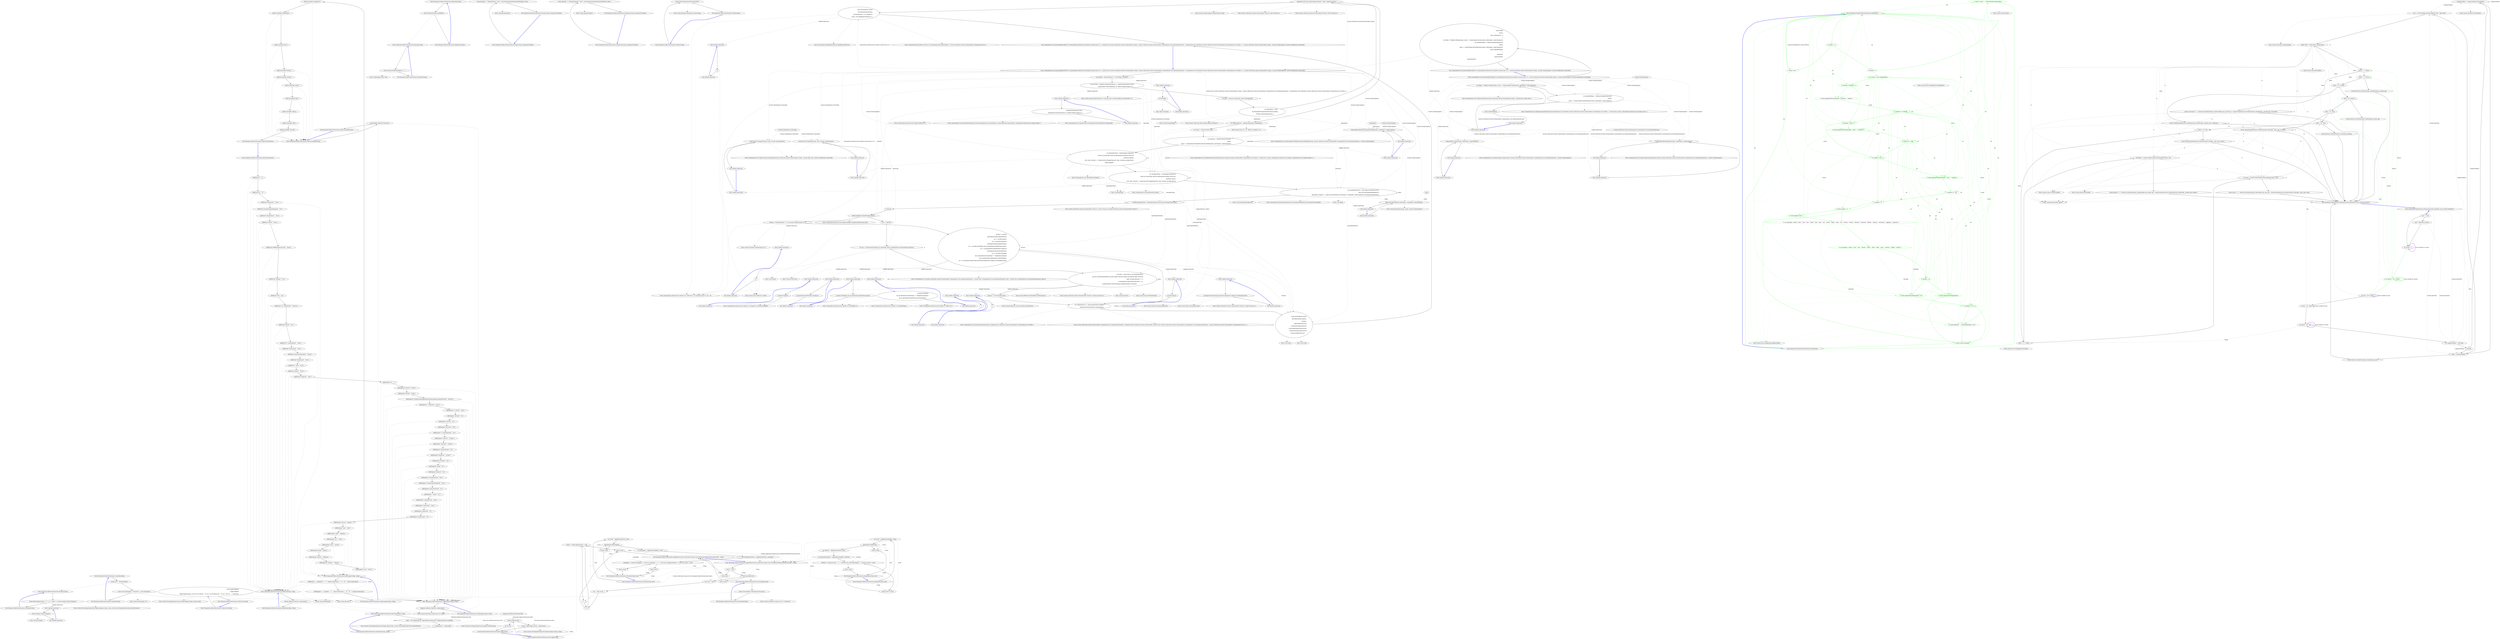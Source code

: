 digraph  {
m1_148 [cluster="Humanizer.InflectorExtensions.Camelize(string)", file="DateHumanizeTests.cs", label="Entry Humanizer.InflectorExtensions.Camelize(string)", span="286-286"];
m1_149 [cluster="Humanizer.InflectorExtensions.Camelize(string)", file="DateHumanizeTests.cs", label="string word = Pascalize(input)", span="288-288"];
m1_150 [cluster="Humanizer.InflectorExtensions.Camelize(string)", file="DateHumanizeTests.cs", label="return word.Substring(0, 1).ToLower() + word.Substring(1);", span="289-289"];
m1_151 [cluster="Humanizer.InflectorExtensions.Camelize(string)", file="DateHumanizeTests.cs", label="Exit Humanizer.InflectorExtensions.Camelize(string)", span="286-286"];
m1_79 [cluster="System.Text.RegularExpressions.Regex.Replace(string, string)", file="DateHumanizeTests.cs", label="Entry System.Text.RegularExpressions.Regex.Replace(string, string)", span="0-0"];
m1_153 [cluster="Humanizer.InflectorExtensions.Underscore(string)", file="DateHumanizeTests.cs", label="Entry Humanizer.InflectorExtensions.Underscore(string)", span="297-297"];
m1_154 [cluster="Humanizer.InflectorExtensions.Underscore(string)", file="DateHumanizeTests.cs", label="return Regex.Replace(\r\n                Regex.Replace(\r\n                    Regex.Replace(input, @''([A-Z]+)([A-Z][a-z])'', ''$1_$2''), @''([a-z\d])([A-Z])'', ''$1_$2''), @''[-\s]'', ''_'').ToLower();", span="299-301"];
m1_155 [cluster="Humanizer.InflectorExtensions.Underscore(string)", file="DateHumanizeTests.cs", label="Exit Humanizer.InflectorExtensions.Underscore(string)", span="297-297"];
m1_161 [cluster="Humanizer.InflectorExtensions.Hyphenate(string)", file="DateHumanizeTests.cs", label="Entry Humanizer.InflectorExtensions.Hyphenate(string)", span="319-319"];
m1_162 [cluster="Humanizer.InflectorExtensions.Hyphenate(string)", file="DateHumanizeTests.cs", label="return Dasherize(underscoredWord);", span="321-321"];
m1_163 [cluster="Humanizer.InflectorExtensions.Hyphenate(string)", file="DateHumanizeTests.cs", label="Exit Humanizer.InflectorExtensions.Hyphenate(string)", span="319-319"];
m1_160 [cluster="string.Replace(char, char)", file="DateHumanizeTests.cs", label="Entry string.Replace(char, char)", span="0-0"];
m1_156 [cluster="System.Text.RegularExpressions.Regex.Replace(string, string, string)", file="DateHumanizeTests.cs", label="Entry System.Text.RegularExpressions.Regex.Replace(string, string, string)", span="0-0"];
m1_65 [cluster="Humanizer.InflectorExtensions.AddSingular(string, string)", file="DateHumanizeTests.cs", label="Entry Humanizer.InflectorExtensions.AddSingular(string, string)", span="160-160"];
m1_90 [cluster="Humanizer.InflectorExtensions.AddSingular(string, string)", file="DateHumanizeTests.cs", label="Singulars.Add(new Rule(rule, replacement))", span="162-162"];
m1_91 [cluster="Humanizer.InflectorExtensions.AddSingular(string, string)", file="DateHumanizeTests.cs", label="Exit Humanizer.InflectorExtensions.AddSingular(string, string)", span="160-160"];
m1_135 [cluster="System.Collections.Generic.List<T>.Contains(T)", file="DateHumanizeTests.cs", label="Entry System.Collections.Generic.List<T>.Contains(T)", span="0-0"];
m1_140 [cluster="Humanizer.InflectorExtensions.Pascalize(string)", file="DateHumanizeTests.cs", label="Entry Humanizer.InflectorExtensions.Pascalize(string)", span="276-276"];
m1_141 [cluster="Humanizer.InflectorExtensions.Pascalize(string)", file="DateHumanizeTests.cs", label="return Regex.Replace(input, ''(?:^|_)(.)'', match => match.Groups[1].Value.ToUpper());", span="278-278"];
m1_142 [cluster="Humanizer.InflectorExtensions.Pascalize(string)", file="DateHumanizeTests.cs", label="Exit Humanizer.InflectorExtensions.Pascalize(string)", span="276-276"];
m1_147 [cluster="string.ToUpper()", file="DateHumanizeTests.cs", label="Entry string.ToUpper()", span="0-0"];
m1_152 [cluster="string.Substring(int, int)", file="DateHumanizeTests.cs", label="Entry string.Substring(int, int)", span="0-0"];
m1_95 [cluster="string.Pluralize(bool)", file="DateHumanizeTests.cs", label="Entry string.Pluralize(bool)", span="187-187"];
m1_106 [cluster="Humanizer.InflectorExtensions.ApplyRules(System.Collections.Generic.IList<Humanizer.InflectorExtensions.Rule>, string)", file="DateHumanizeTests.cs", label="Entry Humanizer.InflectorExtensions.ApplyRules(System.Collections.Generic.IList<Humanizer.InflectorExtensions.Rule>, string)", span="237-237"];
m1_121 [cluster="Humanizer.InflectorExtensions.ApplyRules(System.Collections.Generic.IList<Humanizer.InflectorExtensions.Rule>, string)", file="DateHumanizeTests.cs", label="word == null", span="239-239"];
m1_123 [cluster="Humanizer.InflectorExtensions.ApplyRules(System.Collections.Generic.IList<Humanizer.InflectorExtensions.Rule>, string)", file="DateHumanizeTests.cs", label="IsUncountable(word)", span="242-242"];
m1_124 [cluster="Humanizer.InflectorExtensions.ApplyRules(System.Collections.Generic.IList<Humanizer.InflectorExtensions.Rule>, string)", file="DateHumanizeTests.cs", label="return word;", span="243-243"];
m1_125 [cluster="Humanizer.InflectorExtensions.ApplyRules(System.Collections.Generic.IList<Humanizer.InflectorExtensions.Rule>, string)", file="DateHumanizeTests.cs", label="var result = word", span="245-245"];
m1_126 [cluster="Humanizer.InflectorExtensions.ApplyRules(System.Collections.Generic.IList<Humanizer.InflectorExtensions.Rule>, string)", file="DateHumanizeTests.cs", label="int i = rules.Count - 1", span="246-246"];
m1_128 [cluster="Humanizer.InflectorExtensions.ApplyRules(System.Collections.Generic.IList<Humanizer.InflectorExtensions.Rule>, string)", file="DateHumanizeTests.cs", label="(result = rules[i].Apply(word)) != null", span="248-248"];
m1_122 [cluster="Humanizer.InflectorExtensions.ApplyRules(System.Collections.Generic.IList<Humanizer.InflectorExtensions.Rule>, string)", file="DateHumanizeTests.cs", label="return null;", span="240-240"];
m1_130 [cluster="Humanizer.InflectorExtensions.ApplyRules(System.Collections.Generic.IList<Humanizer.InflectorExtensions.Rule>, string)", file="DateHumanizeTests.cs", label="return result;", span="253-253"];
m1_127 [cluster="Humanizer.InflectorExtensions.ApplyRules(System.Collections.Generic.IList<Humanizer.InflectorExtensions.Rule>, string)", file="DateHumanizeTests.cs", label="i >= 0", span="246-246"];
m1_129 [cluster="Humanizer.InflectorExtensions.ApplyRules(System.Collections.Generic.IList<Humanizer.InflectorExtensions.Rule>, string)", file="DateHumanizeTests.cs", label="i--", span="246-246"];
m1_131 [cluster="Humanizer.InflectorExtensions.ApplyRules(System.Collections.Generic.IList<Humanizer.InflectorExtensions.Rule>, string)", file="DateHumanizeTests.cs", label="Exit Humanizer.InflectorExtensions.ApplyRules(System.Collections.Generic.IList<Humanizer.InflectorExtensions.Rule>, string)", span="237-237"];
m1_66 [cluster="Humanizer.InflectorExtensions.AddIrregular(string, string)", file="DateHumanizeTests.cs", label="Entry Humanizer.InflectorExtensions.AddIrregular(string, string)", span="144-144"];
m1_80 [cluster="Humanizer.InflectorExtensions.AddIrregular(string, string)", file="DateHumanizeTests.cs", label="AddPlural(''('' + singular[0] + '')'' + singular.Substring(1) + ''$'', ''$1'' + plural.Substring(1))", span="146-146"];
m1_81 [cluster="Humanizer.InflectorExtensions.AddIrregular(string, string)", file="DateHumanizeTests.cs", label="AddSingular(''('' + plural[0] + '')'' + plural.Substring(1) + ''$'', ''$1'' + singular.Substring(1))", span="147-147"];
m1_82 [cluster="Humanizer.InflectorExtensions.AddIrregular(string, string)", file="DateHumanizeTests.cs", label="Exit Humanizer.InflectorExtensions.AddIrregular(string, string)", span="144-144"];
m1_96 [cluster="Humanizer.InflectorExtensions.Pluralize(string, bool)", file="DateHumanizeTests.cs", label="Entry Humanizer.InflectorExtensions.Pluralize(string, bool)", span="187-187"];
m1_97 [cluster="Humanizer.InflectorExtensions.Pluralize(string, bool)", file="DateHumanizeTests.cs", label="var result = ApplyRules(Plurals, word)", span="189-189"];
m1_98 [cluster="Humanizer.InflectorExtensions.Pluralize(string, bool)", file="DateHumanizeTests.cs", label=inputIsKnownToBeSingular, span="191-191"];
m1_100 [cluster="Humanizer.InflectorExtensions.Pluralize(string, bool)", file="DateHumanizeTests.cs", label="var asSingular = ApplyRules(Singulars, word)", span="194-194"];
m1_102 [cluster="Humanizer.InflectorExtensions.Pluralize(string, bool)", file="DateHumanizeTests.cs", label="asSingular != null && asSingular != word && asSingular + ''s'' != word && asSingularAsPlural == word && result != word", span="196-196"];
m1_103 [cluster="Humanizer.InflectorExtensions.Pluralize(string, bool)", file="DateHumanizeTests.cs", label="return word;", span="197-197"];
m1_99 [cluster="Humanizer.InflectorExtensions.Pluralize(string, bool)", file="DateHumanizeTests.cs", label="return result;", span="192-192"];
m1_104 [cluster="Humanizer.InflectorExtensions.Pluralize(string, bool)", file="DateHumanizeTests.cs", label="return result;", span="199-199"];
m1_101 [cluster="Humanizer.InflectorExtensions.Pluralize(string, bool)", file="DateHumanizeTests.cs", label="var asSingularAsPlural = ApplyRules(Plurals, asSingular)", span="195-195"];
m1_105 [cluster="Humanizer.InflectorExtensions.Pluralize(string, bool)", file="DateHumanizeTests.cs", label="Exit Humanizer.InflectorExtensions.Pluralize(string, bool)", span="187-187"];
m1_0 [cluster="Humanizer.InflectorExtensions.InflectorExtensions()", file="DateHumanizeTests.cs", label="Entry Humanizer.InflectorExtensions.InflectorExtensions()", span="53-53"];
m1_1 [cluster="Humanizer.InflectorExtensions.InflectorExtensions()", file="DateHumanizeTests.cs", label="AddPlural(''$'', ''s'')", span="55-55"];
m1_2 [cluster="Humanizer.InflectorExtensions.InflectorExtensions()", file="DateHumanizeTests.cs", label="AddPlural(''s$'', ''s'')", span="56-56"];
m1_3 [cluster="Humanizer.InflectorExtensions.InflectorExtensions()", file="DateHumanizeTests.cs", label="AddPlural(''(ax|test)is$'', ''$1es'')", span="57-57"];
m1_4 [cluster="Humanizer.InflectorExtensions.InflectorExtensions()", file="DateHumanizeTests.cs", label="AddPlural(''(octop|vir|alumn|fung)us$'', ''$1i'')", span="58-58"];
m1_5 [cluster="Humanizer.InflectorExtensions.InflectorExtensions()", file="DateHumanizeTests.cs", label="AddPlural(''(alias|status)$'', ''$1es'')", span="59-59"];
m1_6 [cluster="Humanizer.InflectorExtensions.InflectorExtensions()", file="DateHumanizeTests.cs", label="AddPlural(''(bu)s$'', ''$1ses'')", span="60-60"];
m1_7 [cluster="Humanizer.InflectorExtensions.InflectorExtensions()", file="DateHumanizeTests.cs", label="AddPlural(''(buffal|tomat|volcan)o$'', ''$1oes'')", span="61-61"];
m1_8 [cluster="Humanizer.InflectorExtensions.InflectorExtensions()", file="DateHumanizeTests.cs", label="AddPlural(''([ti])um$'', ''$1a'')", span="62-62"];
m1_9 [cluster="Humanizer.InflectorExtensions.InflectorExtensions()", file="DateHumanizeTests.cs", label="AddPlural(''sis$'', ''ses'')", span="63-63"];
m1_10 [cluster="Humanizer.InflectorExtensions.InflectorExtensions()", file="DateHumanizeTests.cs", label="AddPlural(''(?:([^f])fe|([lr])f)$'', ''$1$2ves'')", span="64-64"];
m1_11 [cluster="Humanizer.InflectorExtensions.InflectorExtensions()", file="DateHumanizeTests.cs", label="AddPlural(''(hive)$'', ''$1s'')", span="65-65"];
m1_12 [cluster="Humanizer.InflectorExtensions.InflectorExtensions()", file="DateHumanizeTests.cs", label="AddPlural(''([^aeiouy]|qu)y$'', ''$1ies'')", span="66-66"];
m1_13 [cluster="Humanizer.InflectorExtensions.InflectorExtensions()", file="DateHumanizeTests.cs", label="AddPlural(''(x|ch|ss|sh)$'', ''$1es'')", span="67-67"];
m1_14 [cluster="Humanizer.InflectorExtensions.InflectorExtensions()", file="DateHumanizeTests.cs", label="AddPlural(''(matr|vert|ind)ix|ex$'', ''$1ices'')", span="68-68"];
m1_15 [cluster="Humanizer.InflectorExtensions.InflectorExtensions()", file="DateHumanizeTests.cs", label="AddPlural(''([m|l])ouse$'', ''$1ice'')", span="69-69"];
m1_16 [cluster="Humanizer.InflectorExtensions.InflectorExtensions()", file="DateHumanizeTests.cs", label="AddPlural(''^(ox)$'', ''$1en'')", span="70-70"];
m1_17 [cluster="Humanizer.InflectorExtensions.InflectorExtensions()", file="DateHumanizeTests.cs", label="AddPlural(''(quiz)$'', ''$1zes'')", span="71-71"];
m1_18 [cluster="Humanizer.InflectorExtensions.InflectorExtensions()", file="DateHumanizeTests.cs", label="AddPlural(''(campus)$'', ''$1es'')", span="72-72"];
m1_19 [cluster="Humanizer.InflectorExtensions.InflectorExtensions()", file="DateHumanizeTests.cs", label="AddSingular(''s$'', '''')", span="74-74"];
m1_20 [cluster="Humanizer.InflectorExtensions.InflectorExtensions()", file="DateHumanizeTests.cs", label="AddSingular(''(n)ews$'', ''$1ews'')", span="75-75"];
m1_21 [cluster="Humanizer.InflectorExtensions.InflectorExtensions()", file="DateHumanizeTests.cs", label="AddSingular(''([ti])a$'', ''$1um'')", span="76-76"];
m1_22 [cluster="Humanizer.InflectorExtensions.InflectorExtensions()", file="DateHumanizeTests.cs", label="AddSingular(''((a)naly|(b)a|(d)iagno|(p)arenthe|(p)rogno|(s)ynop|(t)he)ses$'', ''$1$2sis'')", span="77-77"];
m1_23 [cluster="Humanizer.InflectorExtensions.InflectorExtensions()", file="DateHumanizeTests.cs", label="AddSingular(''(^analy)ses$'', ''$1sis'')", span="78-78"];
m1_24 [cluster="Humanizer.InflectorExtensions.InflectorExtensions()", file="DateHumanizeTests.cs", label="AddSingular(''([^f])ves$'', ''$1fe'')", span="79-79"];
m1_25 [cluster="Humanizer.InflectorExtensions.InflectorExtensions()", file="DateHumanizeTests.cs", label="AddSingular(''(hive)s$'', ''$1'')", span="80-80"];
m1_26 [cluster="Humanizer.InflectorExtensions.InflectorExtensions()", file="DateHumanizeTests.cs", label="AddSingular(''(tive)s$'', ''$1'')", span="81-81"];
m1_27 [cluster="Humanizer.InflectorExtensions.InflectorExtensions()", file="DateHumanizeTests.cs", label="AddSingular(''([lr])ves$'', ''$1f'')", span="82-82"];
m1_28 [cluster="Humanizer.InflectorExtensions.InflectorExtensions()", file="DateHumanizeTests.cs", label="AddSingular(''([^aeiouy]|qu)ies$'', ''$1y'')", span="83-83"];
m1_29 [cluster="Humanizer.InflectorExtensions.InflectorExtensions()", file="DateHumanizeTests.cs", label="AddSingular(''(s)eries$'', ''$1eries'')", span="84-84"];
m1_30 [cluster="Humanizer.InflectorExtensions.InflectorExtensions()", file="DateHumanizeTests.cs", label="AddSingular(''(m)ovies$'', ''$1ovie'')", span="85-85"];
m1_31 [cluster="Humanizer.InflectorExtensions.InflectorExtensions()", file="DateHumanizeTests.cs", label="AddSingular(''(x|ch|ss|sh)es$'', ''$1'')", span="86-86"];
m1_32 [cluster="Humanizer.InflectorExtensions.InflectorExtensions()", file="DateHumanizeTests.cs", label="AddSingular(''([m|l])ice$'', ''$1ouse'')", span="87-87"];
m1_33 [cluster="Humanizer.InflectorExtensions.InflectorExtensions()", file="DateHumanizeTests.cs", label="AddSingular(''(bus)es$'', ''$1'')", span="88-88"];
m1_34 [cluster="Humanizer.InflectorExtensions.InflectorExtensions()", file="DateHumanizeTests.cs", label="AddSingular(''(o)es$'', ''$1'')", span="89-89"];
m1_35 [cluster="Humanizer.InflectorExtensions.InflectorExtensions()", file="DateHumanizeTests.cs", label="AddSingular(''(shoe)s$'', ''$1'')", span="90-90"];
m1_36 [cluster="Humanizer.InflectorExtensions.InflectorExtensions()", file="DateHumanizeTests.cs", label="AddSingular(''(cris|ax|test)es$'', ''$1is'')", span="91-91"];
m1_37 [cluster="Humanizer.InflectorExtensions.InflectorExtensions()", file="DateHumanizeTests.cs", label="AddSingular(''(octop|vir|alumn|fung)i$'', ''$1us'')", span="92-92"];
m1_38 [cluster="Humanizer.InflectorExtensions.InflectorExtensions()", file="DateHumanizeTests.cs", label="AddSingular(''(alias|status)es$'', ''$1'')", span="93-93"];
m1_39 [cluster="Humanizer.InflectorExtensions.InflectorExtensions()", file="DateHumanizeTests.cs", label="AddSingular(''^(ox)en'', ''$1'')", span="94-94"];
m1_40 [cluster="Humanizer.InflectorExtensions.InflectorExtensions()", file="DateHumanizeTests.cs", label="AddSingular(''(vert|ind)ices$'', ''$1ex'')", span="95-95"];
m1_41 [cluster="Humanizer.InflectorExtensions.InflectorExtensions()", file="DateHumanizeTests.cs", label="AddSingular(''(matr)ices$'', ''$1ix'')", span="96-96"];
m1_42 [cluster="Humanizer.InflectorExtensions.InflectorExtensions()", file="DateHumanizeTests.cs", label="AddSingular(''(quiz)zes$'', ''$1'')", span="97-97"];
m1_43 [cluster="Humanizer.InflectorExtensions.InflectorExtensions()", file="DateHumanizeTests.cs", label="AddSingular(''(campus)es$'', ''$1'')", span="98-98"];
m1_44 [cluster="Humanizer.InflectorExtensions.InflectorExtensions()", file="DateHumanizeTests.cs", label="AddIrregular(''person'', ''people'')", span="100-100"];
m1_45 [cluster="Humanizer.InflectorExtensions.InflectorExtensions()", file="DateHumanizeTests.cs", label="AddIrregular(''man'', ''men'')", span="101-101"];
m1_46 [cluster="Humanizer.InflectorExtensions.InflectorExtensions()", file="DateHumanizeTests.cs", label="AddIrregular(''child'', ''children'')", span="102-102"];
m1_47 [cluster="Humanizer.InflectorExtensions.InflectorExtensions()", file="DateHumanizeTests.cs", label="AddIrregular(''sex'', ''sexes'')", span="103-103"];
m1_48 [cluster="Humanizer.InflectorExtensions.InflectorExtensions()", file="DateHumanizeTests.cs", label="AddIrregular(''move'', ''moves'')", span="104-104"];
m1_49 [cluster="Humanizer.InflectorExtensions.InflectorExtensions()", file="DateHumanizeTests.cs", label="AddIrregular(''goose'', ''geese'')", span="105-105"];
m1_50 [cluster="Humanizer.InflectorExtensions.InflectorExtensions()", file="DateHumanizeTests.cs", label="AddIrregular(''alumna'', ''alumnae'')", span="106-106"];
m1_51 [cluster="Humanizer.InflectorExtensions.InflectorExtensions()", file="DateHumanizeTests.cs", label="AddIrregular(''criterion'', ''criteria'')", span="107-107"];
m1_52 [cluster="Humanizer.InflectorExtensions.InflectorExtensions()", file="DateHumanizeTests.cs", label="AddIrregular(''wave'',''waves'')", span="108-108"];
m1_53 [cluster="Humanizer.InflectorExtensions.InflectorExtensions()", file="DateHumanizeTests.cs", label="AddUncountable(''equipment'')", span="110-110"];
m1_54 [cluster="Humanizer.InflectorExtensions.InflectorExtensions()", file="DateHumanizeTests.cs", label="AddUncountable(''information'')", span="111-111"];
m1_55 [cluster="Humanizer.InflectorExtensions.InflectorExtensions()", file="DateHumanizeTests.cs", label="AddUncountable(''rice'')", span="112-112"];
m1_56 [cluster="Humanizer.InflectorExtensions.InflectorExtensions()", file="DateHumanizeTests.cs", label="AddUncountable(''money'')", span="113-113"];
m1_57 [cluster="Humanizer.InflectorExtensions.InflectorExtensions()", file="DateHumanizeTests.cs", label="AddUncountable(''species'')", span="114-114"];
m1_58 [cluster="Humanizer.InflectorExtensions.InflectorExtensions()", file="DateHumanizeTests.cs", label="AddUncountable(''series'')", span="115-115"];
m1_59 [cluster="Humanizer.InflectorExtensions.InflectorExtensions()", file="DateHumanizeTests.cs", label="AddUncountable(''fish'')", span="116-116"];
m1_60 [cluster="Humanizer.InflectorExtensions.InflectorExtensions()", file="DateHumanizeTests.cs", label="AddUncountable(''sheep'')", span="117-117"];
m1_61 [cluster="Humanizer.InflectorExtensions.InflectorExtensions()", file="DateHumanizeTests.cs", label="AddUncountable(''deer'')", span="118-118"];
m1_62 [cluster="Humanizer.InflectorExtensions.InflectorExtensions()", file="DateHumanizeTests.cs", label="AddUncountable(''aircraft'')", span="119-119"];
m1_63 [cluster="Humanizer.InflectorExtensions.InflectorExtensions()", file="DateHumanizeTests.cs", label="Exit Humanizer.InflectorExtensions.InflectorExtensions()", span="53-53"];
m1_67 [cluster="Humanizer.InflectorExtensions.AddUncountable(string)", file="DateHumanizeTests.cs", label="Entry Humanizer.InflectorExtensions.AddUncountable(string)", span="150-150"];
m1_84 [cluster="Humanizer.InflectorExtensions.AddUncountable(string)", file="DateHumanizeTests.cs", label="Uncountables.Add(word.ToLower())", span="152-152"];
m1_85 [cluster="Humanizer.InflectorExtensions.AddUncountable(string)", file="DateHumanizeTests.cs", label="Exit Humanizer.InflectorExtensions.AddUncountable(string)", span="150-150"];
m1_110 [cluster="string.Singularize(bool)", file="DateHumanizeTests.cs", label="Entry string.Singularize(bool)", span="220-220"];
m1_139 [cluster="string.Humanize(Humanizer.LetterCasing)", file="DateHumanizeTests.cs", label="Entry string.Humanize(Humanizer.LetterCasing)", span="67-67"];
m1_157 [cluster="Humanizer.InflectorExtensions.Dasherize(string)", file="DateHumanizeTests.cs", label="Entry Humanizer.InflectorExtensions.Dasherize(string)", span="309-309"];
m1_158 [cluster="Humanizer.InflectorExtensions.Dasherize(string)", file="DateHumanizeTests.cs", label="return underscoredWord.Replace('_', '-');", span="311-311"];
m1_159 [cluster="Humanizer.InflectorExtensions.Dasherize(string)", file="DateHumanizeTests.cs", label="Exit Humanizer.InflectorExtensions.Dasherize(string)", span="309-309"];
m1_143 [cluster="System.Text.RegularExpressions.Regex.Replace(string, string, System.Text.RegularExpressions.MatchEvaluator)", file="DateHumanizeTests.cs", label="Entry System.Text.RegularExpressions.Regex.Replace(string, string, System.Text.RegularExpressions.MatchEvaluator)", span="0-0"];
m1_68 [cluster="Humanizer.InflectorExtensions.Rule.Rule(string, string)", file="DateHumanizeTests.cs", label="Entry Humanizer.InflectorExtensions.Rule.Rule(string, string)", span="127-127"];
m1_69 [cluster="Humanizer.InflectorExtensions.Rule.Rule(string, string)", file="DateHumanizeTests.cs", label="_regex = new Regex(pattern, RegexOptions.IgnoreCase | RegexOptionsUtil.Compiled)", span="129-129"];
m1_70 [cluster="Humanizer.InflectorExtensions.Rule.Rule(string, string)", file="DateHumanizeTests.cs", label="_replacement = replacement", span="130-130"];
m1_71 [cluster="Humanizer.InflectorExtensions.Rule.Rule(string, string)", file="DateHumanizeTests.cs", label="Exit Humanizer.InflectorExtensions.Rule.Rule(string, string)", span="127-127"];
m1_144 [cluster="lambda expression", file="DateHumanizeTests.cs", label="Entry lambda expression", span="278-278"];
m1_145 [cluster="lambda expression", file="DateHumanizeTests.cs", label="match.Groups[1].Value.ToUpper()", span="278-278"];
m1_146 [cluster="lambda expression", file="DateHumanizeTests.cs", label="Exit lambda expression", span="278-278"];
m1_73 [cluster="Humanizer.InflectorExtensions.Rule.Apply(string)", file="DateHumanizeTests.cs", label="Entry Humanizer.InflectorExtensions.Rule.Apply(string)", span="133-133"];
m1_74 [cluster="Humanizer.InflectorExtensions.Rule.Apply(string)", file="DateHumanizeTests.cs", label="!_regex.IsMatch(word)", span="135-135"];
m1_76 [cluster="Humanizer.InflectorExtensions.Rule.Apply(string)", file="DateHumanizeTests.cs", label="return _regex.Replace(word, _replacement);", span="140-140"];
m1_75 [cluster="Humanizer.InflectorExtensions.Rule.Apply(string)", file="DateHumanizeTests.cs", label="return null;", span="137-137"];
m1_77 [cluster="Humanizer.InflectorExtensions.Rule.Apply(string)", file="DateHumanizeTests.cs", label="Exit Humanizer.InflectorExtensions.Rule.Apply(string)", span="133-133"];
m1_92 [cluster="Humanizer.InflectorExtensions.Pluralize(string, Humanizer.Plurality)", file="DateHumanizeTests.cs", label="Entry Humanizer.InflectorExtensions.Pluralize(string, Humanizer.Plurality)", span="176-176"];
m1_93 [cluster="Humanizer.InflectorExtensions.Pluralize(string, Humanizer.Plurality)", file="DateHumanizeTests.cs", label="return plurality == Plurality.Plural ? word : word.Pluralize(inputIsKnownToBeSingular: false);", span="178-178"];
m1_94 [cluster="Humanizer.InflectorExtensions.Pluralize(string, Humanizer.Plurality)", file="DateHumanizeTests.cs", label="Exit Humanizer.InflectorExtensions.Pluralize(string, Humanizer.Plurality)", span="176-176"];
m1_72 [cluster="System.Text.RegularExpressions.Regex.Regex(string, System.Text.RegularExpressions.RegexOptions)", file="DateHumanizeTests.cs", label="Entry System.Text.RegularExpressions.Regex.Regex(string, System.Text.RegularExpressions.RegexOptions)", span="0-0"];
m1_78 [cluster="System.Text.RegularExpressions.Regex.IsMatch(string)", file="DateHumanizeTests.cs", label="Entry System.Text.RegularExpressions.Regex.IsMatch(string)", span="0-0"];
m1_136 [cluster="Humanizer.InflectorExtensions.Titleize(string)", file="DateHumanizeTests.cs", label="Entry Humanizer.InflectorExtensions.Titleize(string)", span="266-266"];
m1_137 [cluster="Humanizer.InflectorExtensions.Titleize(string)", file="DateHumanizeTests.cs", label="return input.Humanize(LetterCasing.Title);", span="268-268"];
m1_138 [cluster="Humanizer.InflectorExtensions.Titleize(string)", file="DateHumanizeTests.cs", label="Exit Humanizer.InflectorExtensions.Titleize(string)", span="266-266"];
m1_87 [cluster="System.Collections.Generic.List<T>.Add(T)", file="DateHumanizeTests.cs", label="Entry System.Collections.Generic.List<T>.Add(T)", span="0-0"];
m1_111 [cluster="Humanizer.InflectorExtensions.Singularize(string, bool)", file="DateHumanizeTests.cs", label="Entry Humanizer.InflectorExtensions.Singularize(string, bool)", span="220-220"];
m1_112 [cluster="Humanizer.InflectorExtensions.Singularize(string, bool)", file="DateHumanizeTests.cs", label="var result = ApplyRules(Singulars, word)", span="223-223"];
m1_113 [cluster="Humanizer.InflectorExtensions.Singularize(string, bool)", file="DateHumanizeTests.cs", label=inputIsKnownToBePlural, span="225-225"];
m1_115 [cluster="Humanizer.InflectorExtensions.Singularize(string, bool)", file="DateHumanizeTests.cs", label="var asPlural = ApplyRules(Plurals, word)", span="229-229"];
m1_117 [cluster="Humanizer.InflectorExtensions.Singularize(string, bool)", file="DateHumanizeTests.cs", label="asPlural != word && word + ''s'' != asPlural && asPluralAsSingular == word && result != word", span="231-231"];
m1_118 [cluster="Humanizer.InflectorExtensions.Singularize(string, bool)", file="DateHumanizeTests.cs", label="return word;", span="232-232"];
m1_119 [cluster="Humanizer.InflectorExtensions.Singularize(string, bool)", file="DateHumanizeTests.cs", label="return result ?? word;", span="234-234"];
m1_114 [cluster="Humanizer.InflectorExtensions.Singularize(string, bool)", file="DateHumanizeTests.cs", label="return result;", span="226-226"];
m1_116 [cluster="Humanizer.InflectorExtensions.Singularize(string, bool)", file="DateHumanizeTests.cs", label="var asPluralAsSingular = ApplyRules(Singulars, asPlural)", span="230-230"];
m1_120 [cluster="Humanizer.InflectorExtensions.Singularize(string, bool)", file="DateHumanizeTests.cs", label="Exit Humanizer.InflectorExtensions.Singularize(string, bool)", span="220-220"];
m1_132 [cluster="Humanizer.InflectorExtensions.IsUncountable(string)", file="DateHumanizeTests.cs", label="Entry Humanizer.InflectorExtensions.IsUncountable(string)", span="256-256"];
m1_133 [cluster="Humanizer.InflectorExtensions.IsUncountable(string)", file="DateHumanizeTests.cs", label="return Uncountables.Contains(word.ToLower());", span="258-258"];
m1_134 [cluster="Humanizer.InflectorExtensions.IsUncountable(string)", file="DateHumanizeTests.cs", label="Exit Humanizer.InflectorExtensions.IsUncountable(string)", span="256-256"];
m1_64 [cluster="Humanizer.InflectorExtensions.AddPlural(string, string)", file="DateHumanizeTests.cs", label="Entry Humanizer.InflectorExtensions.AddPlural(string, string)", span="155-155"];
m1_88 [cluster="Humanizer.InflectorExtensions.AddPlural(string, string)", file="DateHumanizeTests.cs", label="Plurals.Add(new Rule(rule, replacement))", span="157-157"];
m1_89 [cluster="Humanizer.InflectorExtensions.AddPlural(string, string)", file="DateHumanizeTests.cs", label="Exit Humanizer.InflectorExtensions.AddPlural(string, string)", span="155-155"];
m1_86 [cluster="string.ToLower()", file="DateHumanizeTests.cs", label="Entry string.ToLower()", span="0-0"];
m1_107 [cluster="Humanizer.InflectorExtensions.Singularize(string, Humanizer.Plurality)", file="DateHumanizeTests.cs", label="Entry Humanizer.InflectorExtensions.Singularize(string, Humanizer.Plurality)", span="209-209"];
m1_108 [cluster="Humanizer.InflectorExtensions.Singularize(string, Humanizer.Plurality)", file="DateHumanizeTests.cs", label="return plurality == Plurality.Singular ? word : word.Singularize(inputIsKnownToBePlural: false);", span="211-211"];
m1_109 [cluster="Humanizer.InflectorExtensions.Singularize(string, Humanizer.Plurality)", file="DateHumanizeTests.cs", label="Exit Humanizer.InflectorExtensions.Singularize(string, Humanizer.Plurality)", span="209-209"];
m1_83 [cluster="string.Substring(int)", file="DateHumanizeTests.cs", label="Entry string.Substring(int)", span="0-0"];
m1_164 [file="DateHumanizeTests.cs", label="Humanizer.InflectorExtensions.Rule", span=""];
m2_49 [cluster="System.StringComparer.Equals(string, string)", file="In.cs", label="Entry System.StringComparer.Equals(string, string)", span="0-0"];
m2_54 [cluster="CommandLine.Core.Specification.IsOption()", file="In.cs", label="Entry CommandLine.Core.Specification.IsOption()", span="10-10"];
m2_125 [cluster="CommandLine.Infrastructure.Maybe<T>.MatchNothing()", file="In.cs", label="Entry CommandLine.Infrastructure.Maybe<T>.MatchNothing()", span="26-26"];
m2_118 [cluster="CommandLine.Infrastructure.Maybe<T>.IsNothing<T>()", file="In.cs", label="Entry CommandLine.Infrastructure.Maybe<T>.IsNothing<T>()", span="144-144"];
m2_71 [cluster="CommandLine.Core.SpecificationPropertyRules.Lookup(System.Collections.Generic.IEnumerable<CommandLine.Core.Token>)", file="In.cs", label="Entry CommandLine.Core.SpecificationPropertyRules.Lookup(System.Collections.Generic.IEnumerable<CommandLine.Core.Token>)", span="12-12"];
m2_10 [cluster="CommandLine.Core.Tokenizer.ExplodeOptionList(CommandLine.Core.StatePair<System.Collections.Generic.IEnumerable<CommandLine.Core.Token>>, System.Func<string, CommandLine.Infrastructure.Maybe<char>>)", file="In.cs", label="Entry CommandLine.Core.Tokenizer.ExplodeOptionList(CommandLine.Core.StatePair<System.Collections.Generic.IEnumerable<CommandLine.Core.Token>>, System.Func<string, CommandLine.Infrastructure.Maybe<char>>)", span="44-44"];
m2_44 [cluster="System.Type.GetSpecifications<T>(System.Func<System.Reflection.PropertyInfo, T>)", file="In.cs", label="Entry System.Type.GetSpecifications<T>(System.Func<System.Reflection.PropertyInfo, T>)", span="15-15"];
m2_0 [cluster="CommandLine.Core.InstanceBuilder.Build<T>(CommandLine.Infrastructure.Maybe<System.Func<T>>, System.Collections.Generic.IEnumerable<string>, System.StringComparer, System.Globalization.CultureInfo)", file="In.cs", label="Entry CommandLine.Core.InstanceBuilder.Build<T>(CommandLine.Infrastructure.Maybe<System.Func<T>>, System.Collections.Generic.IEnumerable<string>, System.StringComparer, System.Globalization.CultureInfo)", span="12-12"];
m2_1 [cluster="CommandLine.Core.InstanceBuilder.Build<T>(CommandLine.Infrastructure.Maybe<System.Func<T>>, System.Collections.Generic.IEnumerable<string>, System.StringComparer, System.Globalization.CultureInfo)", file="In.cs", label="return Build(\r\n                factory,\r\n                (args, optionSpecs) =>\r\n                    {\r\n                        var tokens = Tokenizer.Tokenize(args, name => NameLookup.Contains(name, optionSpecs, nameComparer));\r\n                        var explodedTokens = Tokenizer.ExplodeOptionList(\r\n                            tokens,\r\n                            name => NameLookup.HavingSeparator(name, optionSpecs, nameComparer));\r\n                        return explodedTokens;\r\n                    },\r\n                arguments,\r\n                nameComparer,\r\n                parsingCulture);", span="18-30"];
m2_2 [cluster="CommandLine.Core.InstanceBuilder.Build<T>(CommandLine.Infrastructure.Maybe<System.Func<T>>, System.Collections.Generic.IEnumerable<string>, System.StringComparer, System.Globalization.CultureInfo)", file="In.cs", label="Exit CommandLine.Core.InstanceBuilder.Build<T>(CommandLine.Infrastructure.Maybe<System.Func<T>>, System.Collections.Generic.IEnumerable<string>, System.StringComparer, System.Globalization.CultureInfo)", span="12-12"];
m2_79 [cluster="object.GetType()", file="In.cs", label="Entry object.GetType()", span="0-0"];
m2_110 [cluster="CommandLine.Infrastructure.Maybe<T>.IsJust<T>()", file="In.cs", label="Entry CommandLine.Infrastructure.Maybe<T>.IsJust<T>()", span="149-149"];
m2_56 [cluster="CommandLine.Core.Specification.IsValue()", file="In.cs", label="Entry CommandLine.Core.Specification.IsValue()", span="15-15"];
m2_45 [cluster="Unk.ThrowingValidate", file="In.cs", label="Entry Unk.ThrowingValidate", span=""];
m2_51 [cluster="CommandLine.ParserResult.Create<T>(CommandLine.ParserResultType, T, System.Collections.Generic.IEnumerable<CommandLine.Error>)", file="In.cs", label="Entry CommandLine.ParserResult.Create<T>(CommandLine.ParserResultType, T, System.Collections.Generic.IEnumerable<CommandLine.Error>)", span="100-100"];
m2_83 [cluster="CommandLine.Core.Specification.FromProperty(System.Reflection.PropertyInfo)", file="In.cs", label="Entry CommandLine.Core.Specification.FromProperty(System.Reflection.PropertyInfo)", span="82-82"];
m2_96 [cluster="CommandLine.Core.TypeConverter.ChangeType(System.Collections.Generic.IEnumerable<string>, System.Type, bool, System.Globalization.CultureInfo)", file="In.cs", label="Entry CommandLine.Core.TypeConverter.ChangeType(System.Collections.Generic.IEnumerable<string>, System.Type, bool, System.Globalization.CultureInfo)", span="12-12"];
m2_131 [cluster="System.Type.CreateEmptyArray()", file="In.cs", label="Entry System.Type.CreateEmptyArray()", span="79-79"];
m2_84 [cluster="CommandLine.Infrastructure.Maybe.Nothing<T>()", file="In.cs", label="Entry CommandLine.Infrastructure.Maybe.Nothing<T>()", span="63-63"];
m2_47 [cluster="System.Collections.Generic.IEnumerable<TSource>.Any<TSource>()", file="In.cs", label="Entry System.Collections.Generic.IEnumerable<TSource>.Any<TSource>()", span="0-0"];
m2_59 [cluster="Unk.FromOptionSpecification", file="In.cs", label="Entry Unk.FromOptionSpecification", span=""];
m2_68 [cluster="System.Type.GetDefaultValue()", file="In.cs", label="Entry System.Type.GetDefaultValue()", span="84-84"];
m2_63 [cluster="T.SetProperties<T>(System.Collections.Generic.IEnumerable<CommandLine.Core.SpecificationProperty>, System.Func<CommandLine.Core.SpecificationProperty, bool>, System.Func<CommandLine.Core.SpecificationProperty, object>)", file="In.cs", label="Entry T.SetProperties<T>(System.Collections.Generic.IEnumerable<CommandLine.Core.SpecificationProperty>, System.Func<CommandLine.Core.SpecificationProperty, bool>, System.Func<CommandLine.Core.SpecificationProperty, object>)", span="36-36"];
m2_114 [cluster="CommandLine.Infrastructure.Maybe<T>.FromJust<T>(System.Exception)", file="In.cs", label="Entry CommandLine.Infrastructure.Maybe<T>.FromJust<T>(System.Exception)", span="134-134"];
m2_130 [cluster="System.Collections.Generic.IEnumerable<TSource>.Single<TSource>()", file="In.cs", label="Entry System.Collections.Generic.IEnumerable<TSource>.Single<TSource>()", span="0-0"];
m2_85 [cluster="CommandLine.Core.SpecificationProperty.Create(CommandLine.Core.Specification, System.Reflection.PropertyInfo, CommandLine.Infrastructure.Maybe<object>)", file="In.cs", label="Entry CommandLine.Core.SpecificationProperty.Create(CommandLine.Core.Specification, System.Reflection.PropertyInfo, CommandLine.Infrastructure.Maybe<object>)", span="21-21"];
m2_64 [cluster="Unk.ToArray", file="In.cs", label="Entry Unk.ToArray", span=""];
m2_18 [cluster="CommandLine.Core.NameLookup.HavingSeparator(string, System.Collections.Generic.IEnumerable<CommandLine.Core.OptionSpecification>, System.StringComparer)", file="In.cs", label="Entry CommandLine.Core.NameLookup.HavingSeparator(string, System.Collections.Generic.IEnumerable<CommandLine.Core.OptionSpecification>, System.StringComparer)", span="16-16"];
m2_61 [cluster="CommandLine.Infrastructure.ReflectionHelper.IsTypeMutable(System.Type)", file="In.cs", label="Entry CommandLine.Infrastructure.ReflectionHelper.IsTypeMutable(System.Type)", span="39-39"];
m2_57 [cluster="CommandLine.MissingValueOptionError.MissingValueOptionError(CommandLine.NameInfo)", file="In.cs", label="Entry CommandLine.MissingValueOptionError.MissingValueOptionError(CommandLine.NameInfo)", span="265-265"];
m2_60 [cluster="System.Collections.Generic.IEnumerable<TSource>.Concat<TSource>(System.Collections.Generic.IEnumerable<TSource>)", file="In.cs", label="Entry System.Collections.Generic.IEnumerable<TSource>.Concat<TSource>(System.Collections.Generic.IEnumerable<TSource>)", span="0-0"];
m2_55 [cluster="Unk.MapValues", file="In.cs", label="Entry Unk.MapValues", span=""];
m2_14 [cluster="CommandLine.Core.NameLookup.Contains(string, System.Collections.Generic.IEnumerable<CommandLine.Core.OptionSpecification>, System.StringComparer)", file="In.cs", label="Entry CommandLine.Core.NameLookup.Contains(string, System.Collections.Generic.IEnumerable<CommandLine.Core.OptionSpecification>, System.StringComparer)", span="11-11"];
m2_53 [cluster="CommandLine.Core.TokenPartitioner.Partition(System.Collections.Generic.IEnumerable<CommandLine.Core.Token>, System.Func<string, CommandLine.Infrastructure.Maybe<CommandLine.Core.TypeDescriptor>>)", file="In.cs", label="Entry CommandLine.Core.TokenPartitioner.Partition(System.Collections.Generic.IEnumerable<CommandLine.Core.Token>, System.Func<string, CommandLine.Infrastructure.Maybe<CommandLine.Core.TypeDescriptor>>)", span="12-12"];
m2_129 [cluster="System.Type.GetGenericArguments()", file="In.cs", label="Entry System.Type.GetGenericArguments()", span="0-0"];
m2_48 [cluster="System.Collections.Generic.IEnumerable<TSource>.First<TSource>()", file="In.cs", label="Entry System.Collections.Generic.IEnumerable<TSource>.First<TSource>()", span="0-0"];
m2_46 [cluster="System.Collections.IEnumerable.OfType<TResult>()", file="In.cs", label="Entry System.Collections.IEnumerable.OfType<TResult>()", span="0-0"];
m2_86 [cluster="lambda expression", file="In.cs", label="Entry lambda expression", span="55-55"];
m2_5 [cluster="lambda expression", file="In.cs", label="var tokens = Tokenizer.Tokenize(args, name => NameLookup.Contains(name, optionSpecs, nameComparer))", span="22-22"];
m2_12 [cluster="lambda expression", file="In.cs", label="NameLookup.Contains(name, optionSpecs, nameComparer)", span="22-22"];
m2_6 [cluster="lambda expression", file="In.cs", label="var explodedTokens = Tokenizer.ExplodeOptionList(\r\n                            tokens,\r\n                            name => NameLookup.HavingSeparator(name, optionSpecs, nameComparer))", span="23-25"];
m2_16 [cluster="lambda expression", file="In.cs", label="NameLookup.HavingSeparator(name, optionSpecs, nameComparer)", span="25-25"];
m2_4 [cluster="lambda expression", file="In.cs", label="Entry lambda expression", span="20-27"];
m2_11 [cluster="lambda expression", file="In.cs", label="Entry lambda expression", span="22-22"];
m2_7 [cluster="lambda expression", file="In.cs", label="return explodedTokens;", span="26-26"];
m2_15 [cluster="lambda expression", file="In.cs", label="Entry lambda expression", span="25-25"];
m2_8 [cluster="lambda expression", file="In.cs", label="Exit lambda expression", span="20-27"];
m2_13 [cluster="lambda expression", file="In.cs", label="Exit lambda expression", span="22-22"];
m2_17 [cluster="lambda expression", file="In.cs", label="Exit lambda expression", span="25-25"];
m2_90 [cluster="lambda expression", file="In.cs", label="TypeLookup.FindTypeDescriptorAndSibling(name, optionSpecs, nameComparer)", span="65-65"];
m2_94 [cluster="lambda expression", file="In.cs", label="TypeConverter.ChangeType(vals, type, isScalar, parsingCulture)", span="70-70"];
m2_98 [cluster="lambda expression", file="In.cs", label="TypeConverter.ChangeType(vals, type, isScalar, parsingCulture)", span="76-76"];
m2_101 [cluster="lambda expression", file="In.cs", label="token.Text.MatchName(o.ShortName, o.LongName, nameComparer)", span="80-80"];
m2_75 [cluster="lambda expression", file="In.cs", label="Entry lambda expression", span="40-40"];
m2_80 [cluster="lambda expression", file="In.cs", label="Entry lambda expression", span="42-43"];
m2_89 [cluster="lambda expression", file="In.cs", label="Entry lambda expression", span="65-65"];
m2_93 [cluster="lambda expression", file="In.cs", label="Entry lambda expression", span="70-70"];
m2_97 [cluster="lambda expression", file="In.cs", label="Entry lambda expression", span="76-76"];
m2_100 [cluster="lambda expression", file="In.cs", label="Entry lambda expression", span="80-80"];
m2_104 [cluster="lambda expression", file="In.cs", label="Entry lambda expression", span="87-87"];
m2_132 [cluster="lambda expression", file="In.cs", label="Entry lambda expression", span="107-107"];
m2_135 [cluster="lambda expression", file="In.cs", label="Entry lambda expression", span="108-108"];
m2_107 [cluster="lambda expression", file="In.cs", label="Entry lambda expression", span="90-90"];
m2_111 [cluster="lambda expression", file="In.cs", label="Entry lambda expression", span="91-91"];
m2_115 [cluster="lambda expression", file="In.cs", label="Entry lambda expression", span="93-93"];
m2_119 [cluster="lambda expression", file="In.cs", label="Entry lambda expression", span="94-94"];
m2_122 [cluster="lambda expression", file="In.cs", label="Entry lambda expression", span="96-98"];
m2_126 [cluster="lambda expression", file="In.cs", label="Entry lambda expression", span="99-99"];
m2_76 [cluster="lambda expression", file="In.cs", label="f().GetType()", span="40-40"];
m2_77 [cluster="lambda expression", file="In.cs", label="Exit lambda expression", span="40-40"];
m2_81 [cluster="lambda expression", file="In.cs", label="SpecificationProperty.Create(\r\n                    Specification.FromProperty(pi), pi, Maybe.Nothing<object>())", span="42-43"];
m2_82 [cluster="lambda expression", file="In.cs", label="Exit lambda expression", span="42-43"];
m2_87 [cluster="lambda expression", file="In.cs", label="f()", span="55-55"];
m2_88 [cluster="lambda expression", file="In.cs", label="Exit lambda expression", span="55-55"];
m2_91 [cluster="lambda expression", file="In.cs", label="Exit lambda expression", span="65-65"];
m2_95 [cluster="lambda expression", file="In.cs", label="Exit lambda expression", span="70-70"];
m2_99 [cluster="lambda expression", file="In.cs", label="Exit lambda expression", span="76-76"];
m2_102 [cluster="lambda expression", file="In.cs", label="Exit lambda expression", span="80-80"];
m2_105 [cluster="lambda expression", file="In.cs", label="f()", span="87-87"];
m2_106 [cluster="lambda expression", file="In.cs", label="Exit lambda expression", span="87-87"];
m2_108 [cluster="lambda expression", file="In.cs", label="sp.Value.IsJust()", span="90-90"];
m2_109 [cluster="lambda expression", file="In.cs", label="Exit lambda expression", span="90-90"];
m2_112 [cluster="lambda expression", file="In.cs", label="sp.Value.FromJust()", span="91-91"];
m2_113 [cluster="lambda expression", file="In.cs", label="Exit lambda expression", span="91-91"];
m2_116 [cluster="lambda expression", file="In.cs", label="sp.Value.IsNothing() && sp.Specification.DefaultValue.IsJust()", span="93-93"];
m2_117 [cluster="lambda expression", file="In.cs", label="Exit lambda expression", span="93-93"];
m2_120 [cluster="lambda expression", file="In.cs", label="sp.Specification.DefaultValue.FromJust()", span="94-94"];
m2_121 [cluster="lambda expression", file="In.cs", label="Exit lambda expression", span="94-94"];
m2_123 [cluster="lambda expression", file="In.cs", label="sp.Value.IsNothing()\r\n                            && sp.Specification.TargetType == TargetType.Sequence\r\n                            && sp.Specification.DefaultValue.MatchNothing()", span="96-98"];
m2_124 [cluster="lambda expression", file="In.cs", label="Exit lambda expression", span="96-98"];
m2_127 [cluster="lambda expression", file="In.cs", label="sp.Property.PropertyType.GetGenericArguments().Single().CreateEmptyArray()", span="99-99"];
m2_128 [cluster="lambda expression", file="In.cs", label="Exit lambda expression", span="99-99"];
m2_133 [cluster="lambda expression", file="In.cs", label=v, span="107-107"];
m2_134 [cluster="lambda expression", file="In.cs", label="Exit lambda expression", span="107-107"];
m2_136 [cluster="lambda expression", file="In.cs", label=d, span="108-108"];
m2_137 [cluster="lambda expression", file="In.cs", label="Exit lambda expression", span="108-108"];
m2_72 [cluster="System.Collections.Generic.IEnumerable<CommandLine.Core.SpecificationProperty>.Validate(System.Collections.Generic.IEnumerable<System.Func<System.Collections.Generic.IEnumerable<CommandLine.Core.SpecificationProperty>, System.Collections.Generic.IEnumerable<CommandLine.Error>>>)", file="In.cs", label="Entry System.Collections.Generic.IEnumerable<CommandLine.Core.SpecificationProperty>.Validate(System.Collections.Generic.IEnumerable<System.Func<System.Collections.Generic.IEnumerable<CommandLine.Core.SpecificationProperty>, System.Collections.Generic.IEnumerable<CommandLine.Error>>>)", span="40-40"];
m2_62 [cluster="System.Activator.CreateInstance<T>()", file="In.cs", label="Entry System.Activator.CreateInstance<T>()", span="0-0"];
m2_58 [cluster="Unk.Single", file="In.cs", label="Entry Unk.Single", span=""];
m2_9 [cluster="CommandLine.Core.Tokenizer.Tokenize(System.Collections.Generic.IEnumerable<string>, System.Func<string, bool>)", file="In.cs", label="Entry CommandLine.Core.Tokenizer.Tokenize(System.Collections.Generic.IEnumerable<string>, System.Func<string, bool>)", span="11-11"];
m2_3 [cluster="CommandLine.Core.InstanceBuilder.Build<T>(CommandLine.Infrastructure.Maybe<System.Func<T>>, System.Func<System.Collections.Generic.IEnumerable<string>, System.Collections.Generic.IEnumerable<CommandLine.Core.OptionSpecification>, CommandLine.Core.StatePair<System.Collections.Generic.IEnumerable<CommandLine.Core.Token>>>, System.Collections.Generic.IEnumerable<string>, System.StringComparer, System.Globalization.CultureInfo)", file="In.cs", label="Entry CommandLine.Core.InstanceBuilder.Build<T>(CommandLine.Infrastructure.Maybe<System.Func<T>>, System.Func<System.Collections.Generic.IEnumerable<string>, System.Collections.Generic.IEnumerable<CommandLine.Core.OptionSpecification>, CommandLine.Core.StatePair<System.Collections.Generic.IEnumerable<CommandLine.Core.Token>>>, System.Collections.Generic.IEnumerable<string>, System.StringComparer, System.Globalization.CultureInfo)", span="33-33"];
m2_19 [cluster="CommandLine.Core.InstanceBuilder.Build<T>(CommandLine.Infrastructure.Maybe<System.Func<T>>, System.Func<System.Collections.Generic.IEnumerable<string>, System.Collections.Generic.IEnumerable<CommandLine.Core.OptionSpecification>, CommandLine.Core.StatePair<System.Collections.Generic.IEnumerable<CommandLine.Core.Token>>>, System.Collections.Generic.IEnumerable<string>, System.StringComparer, System.Globalization.CultureInfo)", file="In.cs", label="var typeInfo = factory.Return(f => f().GetType(), typeof(T))", span="40-40"];
m2_23 [cluster="CommandLine.Core.InstanceBuilder.Build<T>(CommandLine.Infrastructure.Maybe<System.Func<T>>, System.Func<System.Collections.Generic.IEnumerable<string>, System.Collections.Generic.IEnumerable<CommandLine.Core.OptionSpecification>, CommandLine.Core.StatePair<System.Collections.Generic.IEnumerable<CommandLine.Core.Token>>>, System.Collections.Generic.IEnumerable<string>, System.StringComparer, System.Globalization.CultureInfo)", file="In.cs", label="arguments.Any() && nameComparer.Equals(''--help'', arguments.First())", span="51-51"];
m2_24 [cluster="CommandLine.Core.InstanceBuilder.Build<T>(CommandLine.Infrastructure.Maybe<System.Func<T>>, System.Func<System.Collections.Generic.IEnumerable<string>, System.Collections.Generic.IEnumerable<CommandLine.Core.OptionSpecification>, CommandLine.Core.StatePair<System.Collections.Generic.IEnumerable<CommandLine.Core.Token>>>, System.Collections.Generic.IEnumerable<string>, System.StringComparer, System.Globalization.CultureInfo)", file="In.cs", label="return ParserResult.Create(\r\n                    ParserResultType.Options,\r\n                    factory.Return(f => f(), default(T)),\r\n                    new[] { new HelpRequestedError() });", span="53-56"];
m2_25 [cluster="CommandLine.Core.InstanceBuilder.Build<T>(CommandLine.Infrastructure.Maybe<System.Func<T>>, System.Func<System.Collections.Generic.IEnumerable<string>, System.Collections.Generic.IEnumerable<CommandLine.Core.OptionSpecification>, CommandLine.Core.StatePair<System.Collections.Generic.IEnumerable<CommandLine.Core.Token>>>, System.Collections.Generic.IEnumerable<string>, System.StringComparer, System.Globalization.CultureInfo)", file="In.cs", label="var tokenizerResult = tokenizer(arguments, optionSpecs)", span="59-59"];
m2_27 [cluster="CommandLine.Core.InstanceBuilder.Build<T>(CommandLine.Infrastructure.Maybe<System.Func<T>>, System.Func<System.Collections.Generic.IEnumerable<string>, System.Collections.Generic.IEnumerable<CommandLine.Core.OptionSpecification>, CommandLine.Core.StatePair<System.Collections.Generic.IEnumerable<CommandLine.Core.Token>>>, System.Collections.Generic.IEnumerable<string>, System.StringComparer, System.Globalization.CultureInfo)", file="In.cs", label="var partitions = TokenPartitioner.Partition(\r\n                tokens,\r\n                name => TypeLookup.FindTypeDescriptorAndSibling(name, optionSpecs, nameComparer))", span="63-65"];
m2_28 [cluster="CommandLine.Core.InstanceBuilder.Build<T>(CommandLine.Infrastructure.Maybe<System.Func<T>>, System.Func<System.Collections.Generic.IEnumerable<string>, System.Collections.Generic.IEnumerable<CommandLine.Core.OptionSpecification>, CommandLine.Core.StatePair<System.Collections.Generic.IEnumerable<CommandLine.Core.Token>>>, System.Collections.Generic.IEnumerable<string>, System.StringComparer, System.Globalization.CultureInfo)", file="In.cs", label="var optionSpecProps = OptionMapper.MapValues(\r\n                (from pt in specProps where pt.Specification.IsOption() select pt),\r\n                partitions.Options,\r\n                (vals, type, isScalar) => TypeConverter.ChangeType(vals, type, isScalar, parsingCulture),\r\n                nameComparer)", span="67-71"];
m2_29 [cluster="CommandLine.Core.InstanceBuilder.Build<T>(CommandLine.Infrastructure.Maybe<System.Func<T>>, System.Func<System.Collections.Generic.IEnumerable<string>, System.Collections.Generic.IEnumerable<CommandLine.Core.OptionSpecification>, CommandLine.Core.StatePair<System.Collections.Generic.IEnumerable<CommandLine.Core.Token>>>, System.Collections.Generic.IEnumerable<string>, System.StringComparer, System.Globalization.CultureInfo)", file="In.cs", label="var valueSpecProps = ValueMapper.MapValues(\r\n                (from pt in specProps where pt.Specification.IsValue() select pt),\r\n                    partitions.Values,\r\n                (vals, type, isScalar) => TypeConverter.ChangeType(vals, type, isScalar, parsingCulture))", span="73-76"];
m2_30 [cluster="CommandLine.Core.InstanceBuilder.Build<T>(CommandLine.Infrastructure.Maybe<System.Func<T>>, System.Func<System.Collections.Generic.IEnumerable<string>, System.Collections.Generic.IEnumerable<CommandLine.Core.OptionSpecification>, CommandLine.Core.StatePair<System.Collections.Generic.IEnumerable<CommandLine.Core.Token>>>, System.Collections.Generic.IEnumerable<string>, System.StringComparer, System.Globalization.CultureInfo)", file="In.cs", label="var missingValueErrors = from token in partitions.Errors\r\n                                     select new MissingValueOptionError(\r\n                                         optionSpecs.Single(o => token.Text.MatchName(o.ShortName, o.LongName, nameComparer)).FromOptionSpecification())", span="78-80"];
m2_34 [cluster="CommandLine.Core.InstanceBuilder.Build<T>(CommandLine.Infrastructure.Maybe<System.Func<T>>, System.Func<System.Collections.Generic.IEnumerable<string>, System.Collections.Generic.IEnumerable<CommandLine.Core.OptionSpecification>, CommandLine.Core.StatePair<System.Collections.Generic.IEnumerable<CommandLine.Core.Token>>>, System.Collections.Generic.IEnumerable<string>, System.StringComparer, System.Globalization.CultureInfo)", file="In.cs", label="instance = factory.Return(f => f(), Activator.CreateInstance<T>())", span="87-87"];
m2_20 [cluster="CommandLine.Core.InstanceBuilder.Build<T>(CommandLine.Infrastructure.Maybe<System.Func<T>>, System.Func<System.Collections.Generic.IEnumerable<string>, System.Collections.Generic.IEnumerable<CommandLine.Core.OptionSpecification>, CommandLine.Core.StatePair<System.Collections.Generic.IEnumerable<CommandLine.Core.Token>>>, System.Collections.Generic.IEnumerable<string>, System.StringComparer, System.Globalization.CultureInfo)", file="In.cs", label="var specProps = typeInfo.GetSpecifications(pi => SpecificationProperty.Create(\r\n                    Specification.FromProperty(pi), pi, Maybe.Nothing<object>()))", span="42-43"];
m2_33 [cluster="CommandLine.Core.InstanceBuilder.Build<T>(CommandLine.Infrastructure.Maybe<System.Func<T>>, System.Func<System.Collections.Generic.IEnumerable<string>, System.Collections.Generic.IEnumerable<CommandLine.Core.OptionSpecification>, CommandLine.Core.StatePair<System.Collections.Generic.IEnumerable<CommandLine.Core.Token>>>, System.Collections.Generic.IEnumerable<string>, System.StringComparer, System.Globalization.CultureInfo)", file="In.cs", label="ReflectionHelper.IsTypeMutable(typeInfo)", span="85-85"];
m2_21 [cluster="CommandLine.Core.InstanceBuilder.Build<T>(CommandLine.Infrastructure.Maybe<System.Func<T>>, System.Func<System.Collections.Generic.IEnumerable<string>, System.Collections.Generic.IEnumerable<CommandLine.Core.OptionSpecification>, CommandLine.Core.StatePair<System.Collections.Generic.IEnumerable<CommandLine.Core.Token>>>, System.Collections.Generic.IEnumerable<string>, System.StringComparer, System.Globalization.CultureInfo)", file="In.cs", label="var specs = from pt in specProps select pt.Specification", span="45-45"];
m2_37 [cluster="CommandLine.Core.InstanceBuilder.Build<T>(CommandLine.Infrastructure.Maybe<System.Func<T>>, System.Func<System.Collections.Generic.IEnumerable<string>, System.Collections.Generic.IEnumerable<CommandLine.Core.OptionSpecification>, CommandLine.Core.StatePair<System.Collections.Generic.IEnumerable<CommandLine.Core.Token>>>, System.Collections.Generic.IEnumerable<string>, System.StringComparer, System.Globalization.CultureInfo)", file="In.cs", label="var ctor = t.GetConstructor((from p in specProps select p.Specification.ConversionType).ToArray())", span="104-104"];
m2_22 [cluster="CommandLine.Core.InstanceBuilder.Build<T>(CommandLine.Infrastructure.Maybe<System.Func<T>>, System.Func<System.Collections.Generic.IEnumerable<string>, System.Collections.Generic.IEnumerable<CommandLine.Core.OptionSpecification>, CommandLine.Core.StatePair<System.Collections.Generic.IEnumerable<CommandLine.Core.Token>>>, System.Collections.Generic.IEnumerable<string>, System.StringComparer, System.Globalization.CultureInfo)", file="In.cs", label="var optionSpecs = specs\r\n                .ThrowingValidate(SpecificationGuards.Lookup)\r\n                .OfType<OptionSpecification>()", span="47-49"];
m2_26 [cluster="CommandLine.Core.InstanceBuilder.Build<T>(CommandLine.Infrastructure.Maybe<System.Func<T>>, System.Func<System.Collections.Generic.IEnumerable<string>, System.Collections.Generic.IEnumerable<CommandLine.Core.OptionSpecification>, CommandLine.Core.StatePair<System.Collections.Generic.IEnumerable<CommandLine.Core.Token>>>, System.Collections.Generic.IEnumerable<string>, System.StringComparer, System.Globalization.CultureInfo)", file="In.cs", label="var tokens = tokenizerResult.Value", span="61-61"];
m2_41 [cluster="CommandLine.Core.InstanceBuilder.Build<T>(CommandLine.Infrastructure.Maybe<System.Func<T>>, System.Func<System.Collections.Generic.IEnumerable<string>, System.Collections.Generic.IEnumerable<CommandLine.Core.OptionSpecification>, CommandLine.Core.StatePair<System.Collections.Generic.IEnumerable<CommandLine.Core.Token>>>, System.Collections.Generic.IEnumerable<string>, System.StringComparer, System.Globalization.CultureInfo)", file="In.cs", label="return ParserResult.Create(\r\n                ParserResultType.Options,\r\n                instance,\r\n                tokenizerResult.Errors\r\n                    .Concat(missingValueErrors)\r\n                    .Concat(optionSpecProps.Errors)\r\n                    .Concat(valueSpecProps.Errors)\r\n                    .Concat(validationErrors));", span="116-123"];
m2_40 [cluster="CommandLine.Core.InstanceBuilder.Build<T>(CommandLine.Infrastructure.Maybe<System.Func<T>>, System.Func<System.Collections.Generic.IEnumerable<string>, System.Collections.Generic.IEnumerable<CommandLine.Core.OptionSpecification>, CommandLine.Core.StatePair<System.Collections.Generic.IEnumerable<CommandLine.Core.Token>>>, System.Collections.Generic.IEnumerable<string>, System.StringComparer, System.Globalization.CultureInfo)", file="In.cs", label="var validationErrors = specPropsWithValue.Validate(\r\n                SpecificationPropertyRules.Lookup(tokens))", span="113-114"];
m2_31 [cluster="CommandLine.Core.InstanceBuilder.Build<T>(CommandLine.Infrastructure.Maybe<System.Func<T>>, System.Func<System.Collections.Generic.IEnumerable<string>, System.Collections.Generic.IEnumerable<CommandLine.Core.OptionSpecification>, CommandLine.Core.StatePair<System.Collections.Generic.IEnumerable<CommandLine.Core.Token>>>, System.Collections.Generic.IEnumerable<string>, System.StringComparer, System.Globalization.CultureInfo)", file="In.cs", label="var specPropsWithValue = optionSpecProps.Value.Concat(valueSpecProps.Value)", span="82-82"];
m2_32 [cluster="CommandLine.Core.InstanceBuilder.Build<T>(CommandLine.Infrastructure.Maybe<System.Func<T>>, System.Func<System.Collections.Generic.IEnumerable<string>, System.Collections.Generic.IEnumerable<CommandLine.Core.OptionSpecification>, CommandLine.Core.StatePair<System.Collections.Generic.IEnumerable<CommandLine.Core.Token>>>, System.Collections.Generic.IEnumerable<string>, System.StringComparer, System.Globalization.CultureInfo)", file="In.cs", label="T instance", span="84-84"];
m2_35 [cluster="CommandLine.Core.InstanceBuilder.Build<T>(CommandLine.Infrastructure.Maybe<System.Func<T>>, System.Func<System.Collections.Generic.IEnumerable<string>, System.Collections.Generic.IEnumerable<CommandLine.Core.OptionSpecification>, CommandLine.Core.StatePair<System.Collections.Generic.IEnumerable<CommandLine.Core.Token>>>, System.Collections.Generic.IEnumerable<string>, System.StringComparer, System.Globalization.CultureInfo)", file="In.cs", label="instance = instance\r\n                    .SetProperties(specPropsWithValue,\r\n                        sp => sp.Value.IsJust(),\r\n                        sp => sp.Value.FromJust())\r\n                    .SetProperties(specPropsWithValue,\r\n                        sp => sp.Value.IsNothing() && sp.Specification.DefaultValue.IsJust(),\r\n                        sp => sp.Specification.DefaultValue.FromJust())\r\n                    .SetProperties(specPropsWithValue,\r\n                        sp => sp.Value.IsNothing()\r\n                            && sp.Specification.TargetType == TargetType.Sequence\r\n                            && sp.Specification.DefaultValue.MatchNothing(),\r\n                        sp => sp.Property.PropertyType.GetGenericArguments().Single().CreateEmptyArray())", span="88-99"];
m2_38 [cluster="CommandLine.Core.InstanceBuilder.Build<T>(CommandLine.Infrastructure.Maybe<System.Func<T>>, System.Func<System.Collections.Generic.IEnumerable<string>, System.Collections.Generic.IEnumerable<CommandLine.Core.OptionSpecification>, CommandLine.Core.StatePair<System.Collections.Generic.IEnumerable<CommandLine.Core.Token>>>, System.Collections.Generic.IEnumerable<string>, System.StringComparer, System.Globalization.CultureInfo)", file="In.cs", label="var values = (from prms in ctor.GetParameters()\r\n                              join sp in specPropsWithValue on prms.Name.ToLower() equals sp.Property.Name.ToLower()\r\n                              select sp.Value.Return(v => v,\r\n                                    sp.Specification.DefaultValue.Return(d => d,\r\n                                        sp.Specification.ConversionType.GetDefaultValue()))).ToArray()", span="105-109"];
m2_36 [cluster="CommandLine.Core.InstanceBuilder.Build<T>(CommandLine.Infrastructure.Maybe<System.Func<T>>, System.Func<System.Collections.Generic.IEnumerable<string>, System.Collections.Generic.IEnumerable<CommandLine.Core.OptionSpecification>, CommandLine.Core.StatePair<System.Collections.Generic.IEnumerable<CommandLine.Core.Token>>>, System.Collections.Generic.IEnumerable<string>, System.StringComparer, System.Globalization.CultureInfo)", file="In.cs", label="var t = typeof(T)", span="103-103"];
m2_39 [cluster="CommandLine.Core.InstanceBuilder.Build<T>(CommandLine.Infrastructure.Maybe<System.Func<T>>, System.Func<System.Collections.Generic.IEnumerable<string>, System.Collections.Generic.IEnumerable<CommandLine.Core.OptionSpecification>, CommandLine.Core.StatePair<System.Collections.Generic.IEnumerable<CommandLine.Core.Token>>>, System.Collections.Generic.IEnumerable<string>, System.StringComparer, System.Globalization.CultureInfo)", file="In.cs", label="instance = (T)ctor.Invoke(values)", span="110-110"];
m2_42 [cluster="CommandLine.Core.InstanceBuilder.Build<T>(CommandLine.Infrastructure.Maybe<System.Func<T>>, System.Func<System.Collections.Generic.IEnumerable<string>, System.Collections.Generic.IEnumerable<CommandLine.Core.OptionSpecification>, CommandLine.Core.StatePair<System.Collections.Generic.IEnumerable<CommandLine.Core.Token>>>, System.Collections.Generic.IEnumerable<string>, System.StringComparer, System.Globalization.CultureInfo)", file="In.cs", label="Exit CommandLine.Core.InstanceBuilder.Build<T>(CommandLine.Infrastructure.Maybe<System.Func<T>>, System.Func<System.Collections.Generic.IEnumerable<string>, System.Collections.Generic.IEnumerable<CommandLine.Core.OptionSpecification>, CommandLine.Core.StatePair<System.Collections.Generic.IEnumerable<CommandLine.Core.Token>>>, System.Collections.Generic.IEnumerable<string>, System.StringComparer, System.Globalization.CultureInfo)", span="33-33"];
m2_65 [cluster="Unk.GetConstructor", file="In.cs", label="Entry Unk.GetConstructor", span=""];
m2_70 [cluster="System.Reflection.ConstructorInfo.Invoke(object[])", file="In.cs", label="Entry System.Reflection.ConstructorInfo.Invoke(object[])", span="0-0"];
m2_73 [cluster="Unk.Concat", file="In.cs", label="Entry Unk.Concat", span=""];
m2_50 [cluster="CommandLine.HelpRequestedError.HelpRequestedError()", file="In.cs", label="Entry CommandLine.HelpRequestedError.HelpRequestedError()", span="353-353"];
m2_74 [cluster="Unk.Create", file="In.cs", label="Entry Unk.Create", span=""];
m2_103 [cluster="string.MatchName(string, string, System.StringComparer)", file="In.cs", label="Entry string.MatchName(string, string, System.StringComparer)", span="8-8"];
m2_66 [cluster="System.Reflection.MethodBase.GetParameters()", file="In.cs", label="Entry System.Reflection.MethodBase.GetParameters()", span="0-0"];
m2_52 [cluster="System.Func<T1, T2, TResult>.Invoke(T1, T2)", file="In.cs", label="Entry System.Func<T1, T2, TResult>.Invoke(T1, T2)", span="0-0"];
m2_69 [cluster="System.Collections.Generic.IEnumerable<TSource>.ToArray<TSource>()", file="In.cs", label="Entry System.Collections.Generic.IEnumerable<TSource>.ToArray<TSource>()", span="0-0"];
m2_92 [cluster="CommandLine.Core.TypeLookup.FindTypeDescriptorAndSibling(string, System.Collections.Generic.IEnumerable<CommandLine.Core.OptionSpecification>, System.StringComparer)", file="In.cs", label="Entry CommandLine.Core.TypeLookup.FindTypeDescriptorAndSibling(string, System.Collections.Generic.IEnumerable<CommandLine.Core.OptionSpecification>, System.StringComparer)", span="23-23"];
m2_67 [cluster="string.ToLower()", file="In.cs", label="Entry string.ToLower()", span="0-0"];
m2_78 [cluster="System.Func<TResult>.Invoke()", file="In.cs", label="Entry System.Func<TResult>.Invoke()", span="0-0"];
m2_43 [cluster="CommandLine.Infrastructure.Maybe<T1>.Return<T1, T2>(System.Func<T1, T2>, T2)", file="In.cs", label="Entry CommandLine.Infrastructure.Maybe<T1>.Return<T1, T2>(System.Func<T1, T2>, T2)", span="100-100"];
m2_138 [file="In.cs", label="System.StringComparer", span=""];
m2_139 [file="In.cs", label="System.Collections.Generic.IEnumerable<CommandLine.Core.OptionSpecification>", span=""];
m2_140 [file="In.cs", label="System.StringComparer", span=""];
m2_141 [file="In.cs", label=optionSpecs, span=""];
m2_142 [file="In.cs", label="System.Globalization.CultureInfo", span=""];
m2_143 [file="In.cs", label=token, span=""];
m7_27 [cluster="System.Math.Abs(int)", file="NumberToWordsExtension.cs", label="Entry System.Math.Abs(int)", span="0-0"];
m7_28 [cluster="System.Text.StringBuilder.StringBuilder()", file="NumberToWordsExtension.cs", label="Entry System.Text.StringBuilder.StringBuilder()", span="0-0"];
m7_30 [cluster="System.Text.StringBuilder.ToString()", file="NumberToWordsExtension.cs", label="Entry System.Text.StringBuilder.ToString()", span="0-0"];
m7_0 [cluster="Humanizer.NumberToWordsExtension.ToWords(int)", file="NumberToWordsExtension.cs", label="Entry Humanizer.NumberToWordsExtension.ToWords(int)", span="13-13"];
m7_1 [cluster="Humanizer.NumberToWordsExtension.ToWords(int)", color=green, community=0, file="NumberToWordsExtension.cs", label="0: number == 0", span="15-15"];
m7_2 [cluster="Humanizer.NumberToWordsExtension.ToWords(int)", color=green, community=0, file="NumberToWordsExtension.cs", label="1: return ''zero'';", span="16-16"];
m7_3 [cluster="Humanizer.NumberToWordsExtension.ToWords(int)", color=green, community=0, file="NumberToWordsExtension.cs", label="0: number < 0", span="18-18"];
m7_4 [cluster="Humanizer.NumberToWordsExtension.ToWords(int)", color=green, community=0, file="NumberToWordsExtension.cs", label="0: return ''minus '' + ToWords(Math.Abs(number));", span="19-19"];
m7_5 [cluster="Humanizer.NumberToWordsExtension.ToWords(int)", color=green, community=0, file="NumberToWordsExtension.cs", label="0: var words = new StringBuilder()", span="21-21"];
m7_6 [cluster="Humanizer.NumberToWordsExtension.ToWords(int)", color=green, community=0, file="NumberToWordsExtension.cs", label="0: (number / 1000000) > 0", span="23-23"];
m7_7 [cluster="Humanizer.NumberToWordsExtension.ToWords(int)", color=green, community=0, file="NumberToWordsExtension.cs", label="0: words.Append(ToWords(number / 1000000) + '' million '')", span="25-25"];
m7_9 [cluster="Humanizer.NumberToWordsExtension.ToWords(int)", color=green, community=0, file="NumberToWordsExtension.cs", label="0: (number / 1000) > 0", span="29-29"];
m7_8 [cluster="Humanizer.NumberToWordsExtension.ToWords(int)", color=green, community=0, file="NumberToWordsExtension.cs", label="0: number %= 1000000", span="26-26"];
m7_10 [cluster="Humanizer.NumberToWordsExtension.ToWords(int)", color=green, community=0, file="NumberToWordsExtension.cs", label="0: words.Append(ToWords(number / 1000) + '' thousand '')", span="31-31"];
m7_11 [cluster="Humanizer.NumberToWordsExtension.ToWords(int)", color=green, community=0, file="NumberToWordsExtension.cs", label="0: number %= 1000", span="32-32"];
m7_12 [cluster="Humanizer.NumberToWordsExtension.ToWords(int)", color=green, community=0, file="NumberToWordsExtension.cs", label="0: (number / 100) > 0", span="35-35"];
m7_13 [cluster="Humanizer.NumberToWordsExtension.ToWords(int)", color=green, community=0, file="NumberToWordsExtension.cs", label="0: words.Append(ToWords(number / 100) + '' hundred '')", span="37-37"];
m7_14 [cluster="Humanizer.NumberToWordsExtension.ToWords(int)", color=green, community=0, file="NumberToWordsExtension.cs", label="0: number %= 100", span="38-38"];
m7_15 [cluster="Humanizer.NumberToWordsExtension.ToWords(int)", color=green, community=0, file="NumberToWordsExtension.cs", label="0: number > 0", span="41-41"];
m7_20 [cluster="Humanizer.NumberToWordsExtension.ToWords(int)", color=green, community=0, file="NumberToWordsExtension.cs", label="0: number < 20", span="49-49"];
m7_21 [cluster="Humanizer.NumberToWordsExtension.ToWords(int)", color=green, community=0, file="NumberToWordsExtension.cs", label="0: words.Append(unitsMap[number])", span="50-50"];
m7_22 [cluster="Humanizer.NumberToWordsExtension.ToWords(int)", color=green, community=0, file="NumberToWordsExtension.cs", label="0: words.Append(tensMap[number / 10])", span="53-53"];
m7_23 [cluster="Humanizer.NumberToWordsExtension.ToWords(int)", color=green, community=0, file="NumberToWordsExtension.cs", label="0: (number % 10) > 0", span="54-54"];
m7_24 [cluster="Humanizer.NumberToWordsExtension.ToWords(int)", color=green, community=0, file="NumberToWordsExtension.cs", label="0: words.Append(''-'' + unitsMap[number % 10])", span="55-55"];
m7_16 [cluster="Humanizer.NumberToWordsExtension.ToWords(int)", color=green, community=0, file="NumberToWordsExtension.cs", label="0: words.Length != 0", span="43-43"];
m7_25 [cluster="Humanizer.NumberToWordsExtension.ToWords(int)", color=green, community=0, file="NumberToWordsExtension.cs", label="0: return words.ToString();", span="59-59"];
m7_19 [cluster="Humanizer.NumberToWordsExtension.ToWords(int)", color=green, community=0, file="NumberToWordsExtension.cs", label="0: var tensMap = new[] { ''zero'', ''ten'', ''twenty'', ''thirty'', ''forty'', ''fifty'', ''sixty'', ''seventy'', ''eighty'', ''ninety'' }", span="47-47"];
m7_18 [cluster="Humanizer.NumberToWordsExtension.ToWords(int)", color=green, community=0, file="NumberToWordsExtension.cs", label="0: var unitsMap = new[] { ''zero'', ''one'', ''two'', ''three'', ''four'', ''five'', ''six'', ''seven'', ''eight'', ''nine'', ''ten'', ''eleven'', ''twelve'', ''thirteen'', ''fourteen'', ''fifteen'', ''sixteen'', ''seventeen'', ''eighteen'', ''nineteen'' }", span="46-46"];
m7_17 [cluster="Humanizer.NumberToWordsExtension.ToWords(int)", color=green, community=0, file="NumberToWordsExtension.cs", label="0: words.Append(''and '')", span="44-44"];
m7_26 [cluster="Humanizer.NumberToWordsExtension.ToWords(int)", file="NumberToWordsExtension.cs", label="Exit Humanizer.NumberToWordsExtension.ToWords(int)", span="13-13"];
m7_29 [cluster="System.Text.StringBuilder.Append(string)", file="NumberToWordsExtension.cs", label="Entry System.Text.StringBuilder.Append(string)", span="0-0"];
m13_35 [cluster="System.DateTime.ToLocalTime()", file="Resources.Designer.cs", label="Entry System.DateTime.ToLocalTime()", span="0-0"];
m13_36 [cluster="System.TimeSpan.TimeSpan(long)", file="Resources.Designer.cs", label="Entry System.TimeSpan.TimeSpan(long)", span="0-0"];
m13_37 [cluster="System.Math.Abs(double)", file="Resources.Designer.cs", label="Entry System.Math.Abs(double)", span="0-0"];
m13_40 [cluster="System.Convert.ToInt32(double)", file="Resources.Designer.cs", label="Entry System.Convert.ToInt32(double)", span="0-0"];
m13_0 [cluster="Humanizer.DateExtensions.Humanize(System.DateTime, bool, System.DateTime?)", file="Resources.Designer.cs", label="Entry Humanizer.DateExtensions.Humanize(System.DateTime, bool, System.DateTime?)", span="34-34"];
m13_1 [cluster="Humanizer.DateExtensions.Humanize(System.DateTime, bool, System.DateTime?)", file="Resources.Designer.cs", label="now == null", span="36-36"];
m13_39 [cluster="System.Math.Floor(double)", file="Resources.Designer.cs", label="Entry System.Math.Floor(double)", span="0-0"];
m13_38 [cluster="string.Format(string, object)", file="Resources.Designer.cs", label="Entry string.Format(string, object)", span="0-0"];
m13_4 [cluster="Humanizer.DateExtensions.Humanize(System.DateTime, bool, System.DateTime?)", color=green, community=0, file="Resources.Designer.cs", label="0: int minute = 60 * second", span="41-41"];
m13_3 [cluster="Humanizer.DateExtensions.Humanize(System.DateTime, bool, System.DateTime?)", file="Resources.Designer.cs", label="int second = 1", span="40-40"];
m13_5 [cluster="Humanizer.DateExtensions.Humanize(System.DateTime, bool, System.DateTime?)", file="Resources.Designer.cs", label="int hour = 60 * minute", span="42-42"];
m13_15 [cluster="Humanizer.DateExtensions.Humanize(System.DateTime, bool, System.DateTime?)", file="Resources.Designer.cs", label="delta < 1 * minute", span="56-56"];
m13_17 [cluster="Humanizer.DateExtensions.Humanize(System.DateTime, bool, System.DateTime?)", file="Resources.Designer.cs", label="delta < 2 * minute", span="59-59"];
m13_19 [cluster="Humanizer.DateExtensions.Humanize(System.DateTime, bool, System.DateTime?)", file="Resources.Designer.cs", label="delta < 45 * minute", span="62-62"];
m13_21 [cluster="Humanizer.DateExtensions.Humanize(System.DateTime, bool, System.DateTime?)", file="Resources.Designer.cs", label="delta < 90 * minute", span="65-65"];
m13_2 [cluster="Humanizer.DateExtensions.Humanize(System.DateTime, bool, System.DateTime?)", file="Resources.Designer.cs", label="now = DateTime.UtcNow", span="38-38"];
m13_6 [cluster="Humanizer.DateExtensions.Humanize(System.DateTime, bool, System.DateTime?)", file="Resources.Designer.cs", label="int day = 24 * hour", span="43-43"];
m13_23 [cluster="Humanizer.DateExtensions.Humanize(System.DateTime, bool, System.DateTime?)", file="Resources.Designer.cs", label="delta < 24 * hour", span="68-68"];
m13_25 [cluster="Humanizer.DateExtensions.Humanize(System.DateTime, bool, System.DateTime?)", file="Resources.Designer.cs", label="delta < 48 * hour", span="71-71"];
m13_14 [cluster="Humanizer.DateExtensions.Humanize(System.DateTime, bool, System.DateTime?)", file="Resources.Designer.cs", label="double delta = Math.Abs(ts.TotalSeconds)", span="54-54"];
m13_16 [cluster="Humanizer.DateExtensions.Humanize(System.DateTime, bool, System.DateTime?)", file="Resources.Designer.cs", label="return ts.Seconds == 1 ? Resources.DateExtensions_OneSecondAgo_one_second_ago : string.Format(Resources.DateExtensions_SecondsAgo__seconds_ago, ts.Seconds);", span="57-57"];
m13_18 [cluster="Humanizer.DateExtensions.Humanize(System.DateTime, bool, System.DateTime?)", file="Resources.Designer.cs", label="return Resources.DateExtensions_OneMinuteAgo_a_minute_ago;", span="60-60"];
m13_20 [cluster="Humanizer.DateExtensions.Humanize(System.DateTime, bool, System.DateTime?)", file="Resources.Designer.cs", label="return string.Format(Resources.DateExtensions_MinutesAgo__minutes_ago, ts.Minutes);", span="63-63"];
m13_22 [cluster="Humanizer.DateExtensions.Humanize(System.DateTime, bool, System.DateTime?)", file="Resources.Designer.cs", label="return Resources.DateExtensions_OneHourAgo_an_hour_ago;", span="66-66"];
m13_8 [cluster="Humanizer.DateExtensions.Humanize(System.DateTime, bool, System.DateTime?)", file="Resources.Designer.cs", label="var comparisonBase = now.Value", span="46-46"];
m13_7 [cluster="Humanizer.DateExtensions.Humanize(System.DateTime, bool, System.DateTime?)", file="Resources.Designer.cs", label="int month = 30 * day", span="44-44"];
m13_27 [cluster="Humanizer.DateExtensions.Humanize(System.DateTime, bool, System.DateTime?)", file="Resources.Designer.cs", label="delta < 30 * day", span="74-74"];
m13_24 [cluster="Humanizer.DateExtensions.Humanize(System.DateTime, bool, System.DateTime?)", file="Resources.Designer.cs", label="return string.Format(Resources.DateExtensions_HoursAgo__hours_ago, ts.Hours);", span="69-69"];
m13_26 [cluster="Humanizer.DateExtensions.Humanize(System.DateTime, bool, System.DateTime?)", file="Resources.Designer.cs", label="return Resources.DateExtensions_Yesterday_yesterday;", span="72-72"];
m13_13 [cluster="Humanizer.DateExtensions.Humanize(System.DateTime, bool, System.DateTime?)", file="Resources.Designer.cs", label="var ts = new TimeSpan(comparisonBase.Ticks - input.Ticks)", span="53-53"];
m13_28 [cluster="Humanizer.DateExtensions.Humanize(System.DateTime, bool, System.DateTime?)", file="Resources.Designer.cs", label="return string.Format(Resources.DateExtensions_DaysAgo__days_ago, ts.Days);", span="75-75"];
m13_29 [cluster="Humanizer.DateExtensions.Humanize(System.DateTime, bool, System.DateTime?)", file="Resources.Designer.cs", label="delta < 12 * month", span="77-77"];
m13_30 [cluster="Humanizer.DateExtensions.Humanize(System.DateTime, bool, System.DateTime?)", file="Resources.Designer.cs", label="int months = Convert.ToInt32(Math.Floor((double)ts.Days / 30))", span="79-79"];
m13_32 [cluster="Humanizer.DateExtensions.Humanize(System.DateTime, bool, System.DateTime?)", file="Resources.Designer.cs", label="int years = Convert.ToInt32(Math.Floor((double)ts.Days / 365))", span="83-83"];
m13_9 [cluster="Humanizer.DateExtensions.Humanize(System.DateTime, bool, System.DateTime?)", file="Resources.Designer.cs", label="!utcDate", span="47-47"];
m13_11 [cluster="Humanizer.DateExtensions.Humanize(System.DateTime, bool, System.DateTime?)", file="Resources.Designer.cs", label="input > comparisonBase", span="50-50"];
m13_10 [cluster="Humanizer.DateExtensions.Humanize(System.DateTime, bool, System.DateTime?)", file="Resources.Designer.cs", label="comparisonBase = comparisonBase.ToLocalTime()", span="48-48"];
m13_31 [cluster="Humanizer.DateExtensions.Humanize(System.DateTime, bool, System.DateTime?)", file="Resources.Designer.cs", label="return months <= 1 ? Resources.DateExtensions_OneMonthAgo_one_month_ago : string.Format(Resources.DateExtensions_MonthsAgo__months_ago, months);", span="80-80"];
m13_33 [cluster="Humanizer.DateExtensions.Humanize(System.DateTime, bool, System.DateTime?)", file="Resources.Designer.cs", label="return years <= 1 ? Resources.DateExtensions_OneYearAgo_one_year_ago : string.Format(Resources.DateExtensions_YearsAgo__years_ago, years);", span="84-84"];
m13_12 [cluster="Humanizer.DateExtensions.Humanize(System.DateTime, bool, System.DateTime?)", file="Resources.Designer.cs", label="return Resources.DateExtensions_FutureDate_not_yet;", span="51-51"];
m13_34 [cluster="Humanizer.DateExtensions.Humanize(System.DateTime, bool, System.DateTime?)", file="Resources.Designer.cs", label="Exit Humanizer.DateExtensions.Humanize(System.DateTime, bool, System.DateTime?)", span="34-34"];
m1_148 -> m1_149  [key=0, style=solid];
m1_149 -> m1_150  [key=0, style=solid];
m1_149 -> m1_140  [key=2, style=dotted];
m1_150 -> m1_151  [key=0, style=solid];
m1_150 -> m1_152  [key=2, style=dotted];
m1_150 -> m1_86  [key=2, style=dotted];
m1_150 -> m1_83  [key=2, style=dotted];
m1_151 -> m1_148  [color=blue, key=0, style=bold];
m1_153 -> m1_154  [key=0, style=solid];
m1_154 -> m1_155  [key=0, style=solid];
m1_154 -> m1_156  [key=2, style=dotted];
m1_154 -> m1_86  [key=2, style=dotted];
m1_155 -> m1_153  [color=blue, key=0, style=bold];
m1_161 -> m1_162  [key=0, style=solid];
m1_162 -> m1_163  [key=0, style=solid];
m1_162 -> m1_157  [key=2, style=dotted];
m1_163 -> m1_161  [color=blue, key=0, style=bold];
m1_65 -> m1_90  [key=0, style=solid];
m1_90 -> m1_91  [key=0, style=solid];
m1_90 -> m1_68  [key=2, style=dotted];
m1_90 -> m1_87  [key=2, style=dotted];
m1_91 -> m1_65  [color=blue, key=0, style=bold];
m1_140 -> m1_141  [key=0, style=solid];
m1_141 -> m1_142  [key=0, style=solid];
m1_141 -> m1_143  [key=2, style=dotted];
m1_141 -> m1_144  [color=darkseagreen4, key=1, label="lambda expression", style=dashed];
m1_142 -> m1_140  [color=blue, key=0, style=bold];
m1_106 -> m1_121  [key=0, style=solid];
m1_106 -> m1_123  [color=darkseagreen4, key=1, label=string, style=dashed];
m1_106 -> m1_124  [color=darkseagreen4, key=1, label=string, style=dashed];
m1_106 -> m1_125  [color=darkseagreen4, key=1, label=string, style=dashed];
m1_106 -> m1_126  [color=darkseagreen4, key=1, label="System.Collections.Generic.IList<Humanizer.InflectorExtensions.Rule>", style=dashed];
m1_106 -> m1_128  [color=darkseagreen4, key=1, label="System.Collections.Generic.IList<Humanizer.InflectorExtensions.Rule>", style=dashed];
m1_121 -> m1_122  [key=0, style=solid];
m1_121 -> m1_123  [key=0, style=solid];
m1_123 -> m1_124  [key=0, style=solid];
m1_123 -> m1_125  [key=0, style=solid];
m1_123 -> m1_132  [key=2, style=dotted];
m1_124 -> m1_131  [key=0, style=solid];
m1_125 -> m1_126  [key=0, style=solid];
m1_125 -> m1_130  [color=darkseagreen4, key=1, label=result, style=dashed];
m1_126 -> m1_127  [key=0, style=solid];
m1_126 -> m1_128  [color=darkseagreen4, key=1, label=i, style=dashed];
m1_126 -> m1_129  [color=darkseagreen4, key=1, label=i, style=dashed];
m1_128 -> m1_129  [key=0, style=solid];
m1_128 -> m1_130  [key=0, style=solid];
m1_128 -> m1_73  [key=2, style=dotted];
m1_122 -> m1_131  [key=0, style=solid];
m1_130 -> m1_131  [key=0, style=solid];
m1_127 -> m1_128  [key=0, style=solid];
m1_127 -> m1_130  [key=0, style=solid];
m1_129 -> m1_127  [key=0, style=solid];
m1_129 -> m1_129  [color=darkseagreen4, key=1, label=i, style=dashed];
m1_131 -> m1_106  [color=blue, key=0, style=bold];
m1_66 -> m1_80  [key=0, style=solid];
m1_66 -> m1_81  [color=darkseagreen4, key=1, label=string, style=dashed];
m1_80 -> m1_81  [key=0, style=solid];
m1_80 -> m1_83  [key=2, style=dotted];
m1_80 -> m1_64  [key=2, style=dotted];
m1_81 -> m1_82  [key=0, style=solid];
m1_81 -> m1_83  [key=2, style=dotted];
m1_81 -> m1_65  [key=2, style=dotted];
m1_82 -> m1_66  [color=blue, key=0, style=bold];
m1_96 -> m1_97  [key=0, style=solid];
m1_96 -> m1_98  [color=darkseagreen4, key=1, label=bool, style=dashed];
m1_96 -> m1_100  [color=darkseagreen4, key=1, label=string, style=dashed];
m1_96 -> m1_102  [color=darkseagreen4, key=1, label=string, style=dashed];
m1_96 -> m1_103  [color=darkseagreen4, key=1, label=string, style=dashed];
m1_97 -> m1_98  [key=0, style=solid];
m1_97 -> m1_106  [key=2, style=dotted];
m1_97 -> m1_99  [color=darkseagreen4, key=1, label=result, style=dashed];
m1_97 -> m1_102  [color=darkseagreen4, key=1, label=result, style=dashed];
m1_97 -> m1_104  [color=darkseagreen4, key=1, label=result, style=dashed];
m1_98 -> m1_99  [key=0, style=solid];
m1_98 -> m1_100  [key=0, style=solid];
m1_100 -> m1_101  [key=0, style=solid];
m1_100 -> m1_106  [key=2, style=dotted];
m1_100 -> m1_102  [color=darkseagreen4, key=1, label=asSingular, style=dashed];
m1_102 -> m1_103  [key=0, style=solid];
m1_102 -> m1_104  [key=0, style=solid];
m1_103 -> m1_105  [key=0, style=solid];
m1_99 -> m1_105  [key=0, style=solid];
m1_104 -> m1_105  [key=0, style=solid];
m1_101 -> m1_102  [key=0, style=solid];
m1_101 -> m1_106  [key=2, style=dotted];
m1_105 -> m1_96  [color=blue, key=0, style=bold];
m1_0 -> m1_1  [key=0, style=solid];
m1_1 -> m1_2  [key=0, style=solid];
m1_1 -> m1_64  [key=2, style=dotted];
m1_2 -> m1_3  [key=0, style=solid];
m1_2 -> m1_64  [key=2, style=dotted];
m1_3 -> m1_4  [key=0, style=solid];
m1_3 -> m1_64  [key=2, style=dotted];
m1_4 -> m1_5  [key=0, style=solid];
m1_4 -> m1_64  [key=2, style=dotted];
m1_5 -> m1_6  [key=0, style=solid];
m1_5 -> m1_64  [key=2, style=dotted];
m1_6 -> m1_7  [key=0, style=solid];
m1_6 -> m1_64  [key=2, style=dotted];
m1_7 -> m1_8  [key=0, style=solid];
m1_7 -> m1_64  [key=2, style=dotted];
m1_8 -> m1_9  [key=0, style=solid];
m1_8 -> m1_64  [key=2, style=dotted];
m1_9 -> m1_10  [key=0, style=solid];
m1_9 -> m1_64  [key=2, style=dotted];
m1_10 -> m1_11  [key=0, style=solid];
m1_10 -> m1_64  [key=2, style=dotted];
m1_11 -> m1_12  [key=0, style=solid];
m1_11 -> m1_64  [key=2, style=dotted];
m1_12 -> m1_13  [key=0, style=solid];
m1_12 -> m1_64  [key=2, style=dotted];
m1_13 -> m1_14  [key=0, style=solid];
m1_13 -> m1_64  [key=2, style=dotted];
m1_14 -> m1_15  [key=0, style=solid];
m1_14 -> m1_64  [key=2, style=dotted];
m1_15 -> m1_16  [key=0, style=solid];
m1_15 -> m1_64  [key=2, style=dotted];
m1_16 -> m1_17  [key=0, style=solid];
m1_16 -> m1_64  [key=2, style=dotted];
m1_17 -> m1_18  [key=0, style=solid];
m1_17 -> m1_64  [key=2, style=dotted];
m1_18 -> m1_19  [key=0, style=solid];
m1_18 -> m1_64  [key=2, style=dotted];
m1_19 -> m1_20  [key=0, style=solid];
m1_19 -> m1_65  [key=2, style=dotted];
m1_20 -> m1_21  [key=0, style=solid];
m1_20 -> m1_65  [key=2, style=dotted];
m1_21 -> m1_22  [key=0, style=solid];
m1_21 -> m1_65  [key=2, style=dotted];
m1_22 -> m1_23  [key=0, style=solid];
m1_22 -> m1_65  [key=2, style=dotted];
m1_23 -> m1_24  [key=0, style=solid];
m1_23 -> m1_65  [key=2, style=dotted];
m1_24 -> m1_25  [key=0, style=solid];
m1_24 -> m1_65  [key=2, style=dotted];
m1_25 -> m1_26  [key=0, style=solid];
m1_25 -> m1_65  [key=2, style=dotted];
m1_26 -> m1_27  [key=0, style=solid];
m1_26 -> m1_65  [key=2, style=dotted];
m1_27 -> m1_28  [key=0, style=solid];
m1_27 -> m1_65  [key=2, style=dotted];
m1_28 -> m1_29  [key=0, style=solid];
m1_28 -> m1_65  [key=2, style=dotted];
m1_29 -> m1_30  [key=0, style=solid];
m1_29 -> m1_65  [key=2, style=dotted];
m1_30 -> m1_31  [key=0, style=solid];
m1_30 -> m1_65  [key=2, style=dotted];
m1_31 -> m1_32  [key=0, style=solid];
m1_31 -> m1_65  [key=2, style=dotted];
m1_32 -> m1_33  [key=0, style=solid];
m1_32 -> m1_65  [key=2, style=dotted];
m1_33 -> m1_34  [key=0, style=solid];
m1_33 -> m1_65  [key=2, style=dotted];
m1_34 -> m1_35  [key=0, style=solid];
m1_34 -> m1_65  [key=2, style=dotted];
m1_35 -> m1_36  [key=0, style=solid];
m1_35 -> m1_65  [key=2, style=dotted];
m1_36 -> m1_37  [key=0, style=solid];
m1_36 -> m1_65  [key=2, style=dotted];
m1_37 -> m1_38  [key=0, style=solid];
m1_37 -> m1_65  [key=2, style=dotted];
m1_38 -> m1_39  [key=0, style=solid];
m1_38 -> m1_65  [key=2, style=dotted];
m1_39 -> m1_40  [key=0, style=solid];
m1_39 -> m1_65  [key=2, style=dotted];
m1_40 -> m1_41  [key=0, style=solid];
m1_40 -> m1_65  [key=2, style=dotted];
m1_41 -> m1_42  [key=0, style=solid];
m1_41 -> m1_65  [key=2, style=dotted];
m1_42 -> m1_43  [key=0, style=solid];
m1_42 -> m1_65  [key=2, style=dotted];
m1_43 -> m1_44  [key=0, style=solid];
m1_43 -> m1_65  [key=2, style=dotted];
m1_44 -> m1_45  [key=0, style=solid];
m1_44 -> m1_66  [key=2, style=dotted];
m1_45 -> m1_46  [key=0, style=solid];
m1_45 -> m1_66  [key=2, style=dotted];
m1_46 -> m1_47  [key=0, style=solid];
m1_46 -> m1_66  [key=2, style=dotted];
m1_47 -> m1_48  [key=0, style=solid];
m1_47 -> m1_66  [key=2, style=dotted];
m1_48 -> m1_49  [key=0, style=solid];
m1_48 -> m1_66  [key=2, style=dotted];
m1_49 -> m1_50  [key=0, style=solid];
m1_49 -> m1_66  [key=2, style=dotted];
m1_50 -> m1_51  [key=0, style=solid];
m1_50 -> m1_66  [key=2, style=dotted];
m1_51 -> m1_52  [key=0, style=solid];
m1_51 -> m1_66  [key=2, style=dotted];
m1_52 -> m1_53  [key=0, style=solid];
m1_52 -> m1_66  [key=2, style=dotted];
m1_53 -> m1_54  [key=0, style=solid];
m1_53 -> m1_67  [key=2, style=dotted];
m1_54 -> m1_55  [key=0, style=solid];
m1_54 -> m1_67  [key=2, style=dotted];
m1_55 -> m1_56  [key=0, style=solid];
m1_55 -> m1_67  [key=2, style=dotted];
m1_56 -> m1_57  [key=0, style=solid];
m1_56 -> m1_67  [key=2, style=dotted];
m1_57 -> m1_58  [key=0, style=solid];
m1_57 -> m1_67  [key=2, style=dotted];
m1_58 -> m1_59  [key=0, style=solid];
m1_58 -> m1_67  [key=2, style=dotted];
m1_59 -> m1_60  [key=0, style=solid];
m1_59 -> m1_67  [key=2, style=dotted];
m1_60 -> m1_61  [key=0, style=solid];
m1_60 -> m1_67  [key=2, style=dotted];
m1_61 -> m1_62  [key=0, style=solid];
m1_61 -> m1_67  [key=2, style=dotted];
m1_62 -> m1_63  [key=0, style=solid];
m1_62 -> m1_67  [key=2, style=dotted];
m1_63 -> m1_0  [color=blue, key=0, style=bold];
m1_67 -> m1_84  [key=0, style=solid];
m1_84 -> m1_85  [key=0, style=solid];
m1_84 -> m1_86  [key=2, style=dotted];
m1_84 -> m1_87  [key=2, style=dotted];
m1_85 -> m1_67  [color=blue, key=0, style=bold];
m1_157 -> m1_158  [key=0, style=solid];
m1_158 -> m1_159  [key=0, style=solid];
m1_158 -> m1_160  [key=2, style=dotted];
m1_159 -> m1_157  [color=blue, key=0, style=bold];
m1_68 -> m1_69  [key=0, style=solid];
m1_68 -> m1_70  [color=darkseagreen4, key=1, label=string, style=dashed];
m1_69 -> m1_70  [key=0, style=solid];
m1_69 -> m1_72  [key=2, style=dotted];
m1_70 -> m1_71  [key=0, style=solid];
m1_71 -> m1_68  [color=blue, key=0, style=bold];
m1_144 -> m1_145  [key=0, style=solid];
m1_145 -> m1_146  [key=0, style=solid];
m1_145 -> m1_147  [key=2, style=dotted];
m1_146 -> m1_144  [color=blue, key=0, style=bold];
m1_73 -> m1_74  [key=0, style=solid];
m1_73 -> m1_76  [color=darkseagreen4, key=1, label=string, style=dashed];
m1_74 -> m1_75  [key=0, style=solid];
m1_74 -> m1_76  [key=0, style=solid];
m1_74 -> m1_78  [key=2, style=dotted];
m1_76 -> m1_77  [key=0, style=solid];
m1_76 -> m1_79  [key=2, style=dotted];
m1_75 -> m1_77  [key=0, style=solid];
m1_77 -> m1_73  [color=blue, key=0, style=bold];
m1_92 -> m1_93  [key=0, style=solid];
m1_93 -> m1_94  [key=0, style=solid];
m1_93 -> m1_95  [key=2, style=dotted];
m1_94 -> m1_92  [color=blue, key=0, style=bold];
m1_136 -> m1_137  [key=0, style=solid];
m1_137 -> m1_138  [key=0, style=solid];
m1_137 -> m1_139  [key=2, style=dotted];
m1_138 -> m1_136  [color=blue, key=0, style=bold];
m1_111 -> m1_112  [key=0, style=solid];
m1_111 -> m1_113  [color=darkseagreen4, key=1, label=bool, style=dashed];
m1_111 -> m1_115  [color=darkseagreen4, key=1, label=string, style=dashed];
m1_111 -> m1_117  [color=darkseagreen4, key=1, label=string, style=dashed];
m1_111 -> m1_118  [color=darkseagreen4, key=1, label=string, style=dashed];
m1_111 -> m1_119  [color=darkseagreen4, key=1, label=string, style=dashed];
m1_112 -> m1_113  [key=0, style=solid];
m1_112 -> m1_106  [key=2, style=dotted];
m1_112 -> m1_114  [color=darkseagreen4, key=1, label=result, style=dashed];
m1_112 -> m1_117  [color=darkseagreen4, key=1, label=result, style=dashed];
m1_112 -> m1_119  [color=darkseagreen4, key=1, label=result, style=dashed];
m1_113 -> m1_114  [key=0, style=solid];
m1_113 -> m1_115  [key=0, style=solid];
m1_115 -> m1_116  [key=0, style=solid];
m1_115 -> m1_106  [key=2, style=dotted];
m1_115 -> m1_117  [color=darkseagreen4, key=1, label=asPlural, style=dashed];
m1_117 -> m1_118  [key=0, style=solid];
m1_117 -> m1_119  [key=0, style=solid];
m1_118 -> m1_120  [key=0, style=solid];
m1_119 -> m1_120  [key=0, style=solid];
m1_114 -> m1_120  [key=0, style=solid];
m1_116 -> m1_117  [key=0, style=solid];
m1_116 -> m1_106  [key=2, style=dotted];
m1_120 -> m1_111  [color=blue, key=0, style=bold];
m1_132 -> m1_133  [key=0, style=solid];
m1_133 -> m1_134  [key=0, style=solid];
m1_133 -> m1_86  [key=2, style=dotted];
m1_133 -> m1_135  [key=2, style=dotted];
m1_134 -> m1_132  [color=blue, key=0, style=bold];
m1_64 -> m1_88  [key=0, style=solid];
m1_88 -> m1_89  [key=0, style=solid];
m1_88 -> m1_68  [key=2, style=dotted];
m1_88 -> m1_87  [key=2, style=dotted];
m1_89 -> m1_64  [color=blue, key=0, style=bold];
m1_107 -> m1_108  [key=0, style=solid];
m1_108 -> m1_109  [key=0, style=solid];
m1_108 -> m1_110  [key=2, style=dotted];
m1_109 -> m1_107  [color=blue, key=0, style=bold];
m1_164 -> m1_69  [color=darkseagreen4, key=1, label="Humanizer.InflectorExtensions.Rule", style=dashed];
m1_164 -> m1_70  [color=darkseagreen4, key=1, label="Humanizer.InflectorExtensions.Rule", style=dashed];
m1_164 -> m1_74  [color=darkseagreen4, key=1, label="Humanizer.InflectorExtensions.Rule", style=dashed];
m1_164 -> m1_76  [color=darkseagreen4, key=1, label="Humanizer.InflectorExtensions.Rule", style=dashed];
m2_0 -> m2_1  [key=0, style=solid];
m2_0 -> m2_5  [color=darkseagreen4, key=1, label="System.StringComparer", style=dashed];
m2_0 -> m2_12  [color=darkseagreen4, key=1, label="System.StringComparer", style=dashed];
m2_0 -> m2_6  [color=darkseagreen4, key=1, label="System.StringComparer", style=dashed];
m2_0 -> m2_16  [color=darkseagreen4, key=1, label="System.StringComparer", style=dashed];
m2_1 -> m2_2  [key=0, style=solid];
m2_1 -> m2_3  [key=2, style=dotted];
m2_1 -> m2_4  [color=darkseagreen4, key=1, label="lambda expression", style=dashed];
m2_2 -> m2_0  [color=blue, key=0, style=bold];
m2_86 -> m2_87  [key=0, style=solid];
m2_5 -> m2_6  [key=0, style=solid];
m2_5 -> m2_9  [key=2, style=dotted];
m2_5 -> m2_11  [color=darkseagreen4, key=1, label="lambda expression", style=dashed];
m2_12 -> m2_13  [key=0, style=solid];
m2_12 -> m2_14  [key=2, style=dotted];
m2_6 -> m2_7  [key=0, style=solid];
m2_6 -> m2_10  [key=2, style=dotted];
m2_6 -> m2_15  [color=darkseagreen4, key=1, label="lambda expression", style=dashed];
m2_16 -> m2_17  [key=0, style=solid];
m2_16 -> m2_18  [key=2, style=dotted];
m2_4 -> m2_5  [key=0, style=solid];
m2_4 -> m2_12  [color=darkseagreen4, key=1, label="System.Collections.Generic.IEnumerable<CommandLine.Core.OptionSpecification>", style=dashed];
m2_4 -> m2_6  [color=darkseagreen4, key=1, label="System.Collections.Generic.IEnumerable<CommandLine.Core.OptionSpecification>", style=dashed];
m2_4 -> m2_16  [color=darkseagreen4, key=1, label="System.Collections.Generic.IEnumerable<CommandLine.Core.OptionSpecification>", style=dashed];
m2_11 -> m2_12  [key=0, style=solid];
m2_7 -> m2_8  [key=0, style=solid];
m2_15 -> m2_16  [key=0, style=solid];
m2_8 -> m2_4  [color=blue, key=0, style=bold];
m2_13 -> m2_11  [color=blue, key=0, style=bold];
m2_17 -> m2_15  [color=blue, key=0, style=bold];
m2_90 -> m2_91  [key=0, style=solid];
m2_90 -> m2_92  [key=2, style=dotted];
m2_94 -> m2_95  [key=0, style=solid];
m2_94 -> m2_96  [key=2, style=dotted];
m2_98 -> m2_99  [key=0, style=solid];
m2_98 -> m2_96  [key=2, style=dotted];
m2_101 -> m2_102  [key=0, style=solid];
m2_101 -> m2_103  [key=2, style=dotted];
m2_75 -> m2_76  [key=0, style=solid];
m2_80 -> m2_81  [key=0, style=solid];
m2_89 -> m2_90  [key=0, style=solid];
m2_93 -> m2_94  [key=0, style=solid];
m2_97 -> m2_98  [key=0, style=solid];
m2_100 -> m2_101  [key=0, style=solid];
m2_104 -> m2_105  [key=0, style=solid];
m2_132 -> m2_133  [key=0, style=solid];
m2_135 -> m2_136  [key=0, style=solid];
m2_107 -> m2_108  [key=0, style=solid];
m2_111 -> m2_112  [key=0, style=solid];
m2_115 -> m2_116  [key=0, style=solid];
m2_119 -> m2_120  [key=0, style=solid];
m2_122 -> m2_123  [key=0, style=solid];
m2_126 -> m2_127  [key=0, style=solid];
m2_76 -> m2_77  [key=0, style=solid];
m2_76 -> m2_78  [key=2, style=dotted];
m2_76 -> m2_79  [key=2, style=dotted];
m2_77 -> m2_75  [color=blue, key=0, style=bold];
m2_81 -> m2_82  [key=0, style=solid];
m2_81 -> m2_83  [key=2, style=dotted];
m2_81 -> m2_84  [key=2, style=dotted];
m2_81 -> m2_85  [key=2, style=dotted];
m2_82 -> m2_80  [color=blue, key=0, style=bold];
m2_87 -> m2_88  [key=0, style=solid];
m2_87 -> m2_78  [key=2, style=dotted];
m2_88 -> m2_86  [color=blue, key=0, style=bold];
m2_91 -> m2_89  [color=blue, key=0, style=bold];
m2_95 -> m2_93  [color=blue, key=0, style=bold];
m2_99 -> m2_97  [color=blue, key=0, style=bold];
m2_102 -> m2_100  [color=blue, key=0, style=bold];
m2_105 -> m2_106  [key=0, style=solid];
m2_105 -> m2_78  [key=2, style=dotted];
m2_106 -> m2_104  [color=blue, key=0, style=bold];
m2_108 -> m2_109  [key=0, style=solid];
m2_108 -> m2_110  [key=2, style=dotted];
m2_109 -> m2_107  [color=blue, key=0, style=bold];
m2_112 -> m2_113  [key=0, style=solid];
m2_112 -> m2_114  [key=2, style=dotted];
m2_113 -> m2_111  [color=blue, key=0, style=bold];
m2_116 -> m2_117  [key=0, style=solid];
m2_116 -> m2_118  [key=2, style=dotted];
m2_116 -> m2_110  [key=2, style=dotted];
m2_117 -> m2_115  [color=blue, key=0, style=bold];
m2_120 -> m2_121  [key=0, style=solid];
m2_120 -> m2_114  [key=2, style=dotted];
m2_121 -> m2_119  [color=blue, key=0, style=bold];
m2_123 -> m2_124  [key=0, style=solid];
m2_123 -> m2_118  [key=2, style=dotted];
m2_123 -> m2_125  [key=2, style=dotted];
m2_124 -> m2_122  [color=blue, key=0, style=bold];
m2_127 -> m2_128  [key=0, style=solid];
m2_127 -> m2_129  [key=2, style=dotted];
m2_127 -> m2_130  [key=2, style=dotted];
m2_127 -> m2_131  [key=2, style=dotted];
m2_128 -> m2_126  [color=blue, key=0, style=bold];
m2_133 -> m2_134  [key=0, style=solid];
m2_134 -> m2_132  [color=blue, key=0, style=bold];
m2_136 -> m2_137  [key=0, style=solid];
m2_137 -> m2_135  [color=blue, key=0, style=bold];
m2_3 -> m2_19  [key=0, style=solid];
m2_3 -> m2_23  [color=darkseagreen4, key=1, label="System.Collections.Generic.IEnumerable<string>", style=dashed];
m2_3 -> m2_24  [color=darkseagreen4, key=1, label="CommandLine.Infrastructure.Maybe<System.Func<T>>", style=dashed];
m2_3 -> m2_25  [color=darkseagreen4, key=1, label="System.Func<System.Collections.Generic.IEnumerable<string>, System.Collections.Generic.IEnumerable<CommandLine.Core.OptionSpecification>, CommandLine.Core.StatePair<System.Collections.Generic.IEnumerable<CommandLine.Core.Token>>>", style=dashed];
m2_3 -> m2_27  [color=darkseagreen4, key=1, label="System.StringComparer", style=dashed];
m2_3 -> m2_90  [color=darkseagreen4, key=1, label="System.StringComparer", style=dashed];
m2_3 -> m2_28  [color=darkseagreen4, key=1, label="System.StringComparer", style=dashed];
m2_3 -> m2_94  [color=darkseagreen4, key=1, label="System.Globalization.CultureInfo", style=dashed];
m2_3 -> m2_29  [color=darkseagreen4, key=1, label="System.Globalization.CultureInfo", style=dashed];
m2_3 -> m2_98  [color=darkseagreen4, key=1, label="System.Globalization.CultureInfo", style=dashed];
m2_3 -> m2_30  [color=darkseagreen4, key=1, label="System.StringComparer", style=dashed];
m2_3 -> m2_101  [color=darkseagreen4, key=1, label="System.StringComparer", style=dashed];
m2_3 -> m2_34  [color=darkseagreen4, key=1, label="CommandLine.Infrastructure.Maybe<System.Func<T>>", style=dashed];
m2_19 -> m2_20  [key=0, style=solid];
m2_19 -> m2_43  [key=2, style=dotted];
m2_19 -> m2_75  [color=darkseagreen4, key=1, label="lambda expression", style=dashed];
m2_19 -> m2_33  [color=darkseagreen4, key=1, label=typeInfo, style=dashed];
m2_23 -> m2_24  [key=0, style=solid];
m2_23 -> m2_25  [key=0, style=solid];
m2_23 -> m2_47  [key=2, style=dotted];
m2_23 -> m2_48  [key=2, style=dotted];
m2_23 -> m2_49  [key=2, style=dotted];
m2_24 -> m2_42  [key=0, style=solid];
m2_24 -> m2_43  [key=2, style=dotted];
m2_24 -> m2_50  [key=2, style=dotted];
m2_24 -> m2_51  [key=2, style=dotted];
m2_24 -> m2_86  [color=darkseagreen4, key=1, label="lambda expression", style=dashed];
m2_25 -> m2_26  [key=0, style=solid];
m2_25 -> m2_52  [key=2, style=dotted];
m2_25 -> m2_41  [color=darkseagreen4, key=1, label=tokenizerResult, style=dashed];
m2_27 -> m2_28  [key=0, style=solid];
m2_27 -> m2_53  [key=2, style=dotted];
m2_27 -> m2_89  [color=darkseagreen4, key=1, label="lambda expression", style=dashed];
m2_27 -> m2_29  [color=darkseagreen4, key=1, label=partitions, style=dashed];
m2_27 -> m2_30  [color=darkseagreen4, key=1, label=partitions, style=dashed];
m2_28 -> m2_29  [key=0, style=solid];
m2_28 -> m2_54  [key=2, style=dotted];
m2_28 -> m2_55  [key=2, style=dotted];
m2_28 -> m2_28  [color=darkseagreen4, key=1, label=pt, style=dashed];
m2_28 -> m2_93  [color=darkseagreen4, key=1, label="lambda expression", style=dashed];
m2_28 -> m2_31  [color=darkseagreen4, key=1, label=optionSpecProps, style=dashed];
m2_28 -> m2_41  [color=darkseagreen4, key=1, label=optionSpecProps, style=dashed];
m2_29 -> m2_30  [key=0, style=solid];
m2_29 -> m2_56  [key=2, style=dotted];
m2_29 -> m2_55  [key=2, style=dotted];
m2_29 -> m2_29  [color=darkseagreen4, key=1, label=pt, style=dashed];
m2_29 -> m2_97  [color=darkseagreen4, key=1, label="lambda expression", style=dashed];
m2_29 -> m2_31  [color=darkseagreen4, key=1, label=valueSpecProps, style=dashed];
m2_29 -> m2_41  [color=darkseagreen4, key=1, label=valueSpecProps, style=dashed];
m2_30 -> m2_31  [key=0, style=solid];
m2_30 -> m2_57  [key=2, style=dotted];
m2_30 -> m2_58  [key=2, style=dotted];
m2_30 -> m2_59  [key=2, style=dotted];
m2_30 -> m2_30  [color=darkseagreen4, key=1, label=token, style=dashed];
m2_30 -> m2_100  [color=darkseagreen4, key=1, label="lambda expression", style=dashed];
m2_30 -> m2_101  [color=darkseagreen4, key=1, label=token, style=dashed];
m2_30 -> m2_41  [color=darkseagreen4, key=1, label=missingValueErrors, style=dashed];
m2_34 -> m2_35  [key=0, style=solid];
m2_34 -> m2_62  [key=2, style=dotted];
m2_34 -> m2_43  [key=2, style=dotted];
m2_34 -> m2_104  [color=darkseagreen4, key=1, label="lambda expression", style=dashed];
m2_20 -> m2_21  [key=0, style=solid];
m2_20 -> m2_44  [key=2, style=dotted];
m2_20 -> m2_80  [color=darkseagreen4, key=1, label="lambda expression", style=dashed];
m2_20 -> m2_28  [color=darkseagreen4, key=1, label=specProps, style=dashed];
m2_20 -> m2_29  [color=darkseagreen4, key=1, label=specProps, style=dashed];
m2_20 -> m2_37  [color=darkseagreen4, key=1, label=specProps, style=dashed];
m2_33 -> m2_34  [key=0, style=solid];
m2_33 -> m2_36  [key=0, style=solid];
m2_33 -> m2_61  [key=2, style=dotted];
m2_21 -> m2_22  [key=0, style=solid];
m2_21 -> m2_21  [color=darkseagreen4, key=1, label=pt, style=dashed];
m2_37 -> m2_38  [key=0, style=solid];
m2_37 -> m2_64  [key=2, style=dotted];
m2_37 -> m2_65  [key=2, style=dotted];
m2_37 -> m2_37  [color=darkseagreen4, key=1, label=p, style=dashed];
m2_37 -> m2_39  [color=darkseagreen4, key=1, label=ctor, style=dashed];
m2_22 -> m2_23  [key=0, style=solid];
m2_22 -> m2_45  [key=2, style=dotted];
m2_22 -> m2_46  [key=2, style=dotted];
m2_22 -> m2_25  [color=darkseagreen4, key=1, label=optionSpecs, style=dashed];
m2_22 -> m2_27  [color=darkseagreen4, key=1, label=optionSpecs, style=dashed];
m2_22 -> m2_90  [color=darkseagreen4, key=1, label=optionSpecs, style=dashed];
m2_22 -> m2_30  [color=darkseagreen4, key=1, label=optionSpecs, style=dashed];
m2_26 -> m2_27  [key=0, style=solid];
m2_26 -> m2_40  [color=darkseagreen4, key=1, label=tokens, style=dashed];
m2_41 -> m2_42  [key=0, style=solid];
m2_41 -> m2_73  [key=2, style=dotted];
m2_41 -> m2_74  [key=2, style=dotted];
m2_40 -> m2_41  [key=0, style=solid];
m2_40 -> m2_71  [key=2, style=dotted];
m2_40 -> m2_72  [key=2, style=dotted];
m2_31 -> m2_32  [key=0, style=solid];
m2_31 -> m2_60  [key=2, style=dotted];
m2_31 -> m2_35  [color=darkseagreen4, key=1, label=specPropsWithValue, style=dashed];
m2_31 -> m2_38  [color=darkseagreen4, key=1, label=specPropsWithValue, style=dashed];
m2_31 -> m2_40  [color=darkseagreen4, key=1, label=specPropsWithValue, style=dashed];
m2_32 -> m2_33  [key=0, style=solid];
m2_35 -> m2_40  [key=0, style=solid];
m2_35 -> m2_63  [key=2, style=dotted];
m2_35 -> m2_35  [color=darkseagreen4, key=1, label=instance, style=dashed];
m2_35 -> m2_107  [color=darkseagreen4, key=1, label="lambda expression", style=dashed];
m2_35 -> m2_111  [color=darkseagreen4, key=1, label="lambda expression", style=dashed];
m2_35 -> m2_115  [color=darkseagreen4, key=1, label="lambda expression", style=dashed];
m2_35 -> m2_119  [color=darkseagreen4, key=1, label="lambda expression", style=dashed];
m2_35 -> m2_122  [color=darkseagreen4, key=1, label="lambda expression", style=dashed];
m2_35 -> m2_126  [color=darkseagreen4, key=1, label="lambda expression", style=dashed];
m2_35 -> m2_41  [color=darkseagreen4, key=1, label=instance, style=dashed];
m2_38 -> m2_39  [key=0, style=solid];
m2_38 -> m2_66  [key=2, style=dotted];
m2_38 -> m2_67  [key=2, style=dotted];
m2_38 -> m2_68  [key=2, style=dotted];
m2_38 -> m2_43  [key=2, style=dotted];
m2_38 -> m2_69  [key=2, style=dotted];
m2_38 -> m2_38  [color=darkseagreen4, key=1, label=prms, style=dashed];
m2_38 -> m2_132  [color=darkseagreen4, key=1, label="lambda expression", style=dashed];
m2_38 -> m2_135  [color=darkseagreen4, key=1, label="lambda expression", style=dashed];
m2_36 -> m2_37  [key=0, style=solid];
m2_39 -> m2_40  [key=0, style=solid];
m2_39 -> m2_70  [key=2, style=dotted];
m2_39 -> m2_41  [color=darkseagreen4, key=1, label=instance, style=dashed];
m2_42 -> m2_3  [color=blue, key=0, style=bold];
m2_138 -> m2_5  [color=darkseagreen4, key=1, label="System.StringComparer", style=dashed];
m2_138 -> m2_12  [color=darkseagreen4, key=1, label="System.StringComparer", style=dashed];
m2_138 -> m2_6  [color=darkseagreen4, key=1, label="System.StringComparer", style=dashed];
m2_138 -> m2_16  [color=darkseagreen4, key=1, label="System.StringComparer", style=dashed];
m2_139 -> m2_12  [color=darkseagreen4, key=1, label="System.Collections.Generic.IEnumerable<CommandLine.Core.OptionSpecification>", style=dashed];
m2_139 -> m2_16  [color=darkseagreen4, key=1, label="System.Collections.Generic.IEnumerable<CommandLine.Core.OptionSpecification>", style=dashed];
m2_140 -> m2_90  [color=darkseagreen4, key=1, label="System.StringComparer", style=dashed];
m2_140 -> m2_101  [color=darkseagreen4, key=1, label="System.StringComparer", style=dashed];
m2_141 -> m2_90  [color=darkseagreen4, key=1, label=optionSpecs, style=dashed];
m2_142 -> m2_94  [color=darkseagreen4, key=1, label="System.Globalization.CultureInfo", style=dashed];
m2_142 -> m2_98  [color=darkseagreen4, key=1, label="System.Globalization.CultureInfo", style=dashed];
m2_143 -> m2_101  [color=darkseagreen4, key=1, label=token, style=dashed];
m7_0 -> m7_1  [color=green, key=0, style=solid];
m7_0 -> m7_3  [color=green, key=1, label=int, style=dashed];
m7_0 -> m7_4  [color=green, key=1, label=int, style=dashed];
m7_0 -> m7_6  [color=green, key=1, label=int, style=dashed];
m7_0 -> m7_7  [color=green, key=1, label=int, style=dashed];
m7_0 -> m7_8  [color=green, key=1, label=int, style=dashed];
m7_0 -> m7_9  [color=green, key=1, label=int, style=dashed];
m7_0 -> m7_10  [color=green, key=1, label=int, style=dashed];
m7_0 -> m7_11  [color=green, key=1, label=int, style=dashed];
m7_0 -> m7_12  [color=green, key=1, label=int, style=dashed];
m7_0 -> m7_13  [color=green, key=1, label=int, style=dashed];
m7_0 -> m7_14  [color=green, key=1, label=int, style=dashed];
m7_0 -> m7_15  [color=green, key=1, label=int, style=dashed];
m7_0 -> m7_20  [color=green, key=1, label=int, style=dashed];
m7_0 -> m7_21  [color=green, key=1, label=int, style=dashed];
m7_0 -> m7_22  [color=green, key=1, label=int, style=dashed];
m7_0 -> m7_23  [color=green, key=1, label=int, style=dashed];
m7_0 -> m7_24  [color=green, key=1, label=int, style=dashed];
m7_0 -> m7_2  [color=green, key=3, label="method methodReturn string ToWords", style=bold];
m7_1 -> m7_2  [color=green, key=0, style=solid];
m7_1 -> m7_3  [color=green, key=0, style=solid];
m7_2 -> m7_26  [color=green, key=0, style=solid];
m7_3 -> m7_4  [color=green, key=0, style=solid];
m7_3 -> m7_5  [color=green, key=0, style=solid];
m7_4 -> m7_26  [color=green, key=0, style=solid];
m7_4 -> m7_27  [color=green, key=2, style=dotted];
m7_4 -> m7_0  [color=green, key=2, style=dotted];
m7_5 -> m7_6  [color=green, key=0, style=solid];
m7_5 -> m7_7  [color=green, key=1, label=words, style=dashed];
m7_5 -> m7_10  [color=green, key=1, label=words, style=dashed];
m7_5 -> m7_13  [color=green, key=1, label=words, style=dashed];
m7_5 -> m7_21  [color=green, key=1, label=words, style=dashed];
m7_5 -> m7_22  [color=green, key=1, label=words, style=dashed];
m7_5 -> m7_24  [color=green, key=1, label=words, style=dashed];
m7_5 -> m7_28  [color=green, key=2, style=dotted];
m7_5 -> m7_16  [color=green, key=1, label=words, style=dashed];
m7_5 -> m7_17  [color=green, key=1, label=words, style=dashed];
m7_5 -> m7_25  [color=green, key=1, label=words, style=dashed];
m7_6 -> m7_7  [color=green, key=0, style=solid];
m7_6 -> m7_9  [color=green, key=0, style=solid];
m7_7 -> m7_8  [color=green, key=0, style=solid];
m7_7 -> m7_0  [color=green, key=2, style=dotted];
m7_7 -> m7_29  [color=green, key=2, style=dotted];
m7_9 -> m7_10  [color=green, key=0, style=solid];
m7_9 -> m7_12  [color=green, key=0, style=solid];
m7_8 -> m7_8  [color=green, key=1, label=int, style=dashed];
m7_8 -> m7_9  [color=green, key=0, style=solid];
m7_8 -> m7_10  [color=green, key=1, label=int, style=dashed];
m7_8 -> m7_11  [color=green, key=1, label=int, style=dashed];
m7_8 -> m7_12  [color=green, key=1, label=int, style=dashed];
m7_8 -> m7_13  [color=green, key=1, label=int, style=dashed];
m7_8 -> m7_14  [color=green, key=1, label=int, style=dashed];
m7_8 -> m7_15  [color=green, key=1, label=int, style=dashed];
m7_8 -> m7_20  [color=green, key=1, label=int, style=dashed];
m7_8 -> m7_21  [color=green, key=1, label=int, style=dashed];
m7_8 -> m7_22  [color=green, key=1, label=int, style=dashed];
m7_8 -> m7_23  [color=green, key=1, label=int, style=dashed];
m7_8 -> m7_24  [color=green, key=1, label=int, style=dashed];
m7_10 -> m7_11  [color=green, key=0, style=solid];
m7_10 -> m7_0  [color=green, key=2, style=dotted];
m7_10 -> m7_29  [color=green, key=2, style=dotted];
m7_11 -> m7_11  [color=green, key=1, label=int, style=dashed];
m7_11 -> m7_12  [color=green, key=0, style=solid];
m7_11 -> m7_13  [color=green, key=1, label=int, style=dashed];
m7_11 -> m7_14  [color=green, key=1, label=int, style=dashed];
m7_11 -> m7_15  [color=green, key=1, label=int, style=dashed];
m7_11 -> m7_20  [color=green, key=1, label=int, style=dashed];
m7_11 -> m7_21  [color=green, key=1, label=int, style=dashed];
m7_11 -> m7_22  [color=green, key=1, label=int, style=dashed];
m7_11 -> m7_23  [color=green, key=1, label=int, style=dashed];
m7_11 -> m7_24  [color=green, key=1, label=int, style=dashed];
m7_12 -> m7_13  [color=green, key=0, style=solid];
m7_12 -> m7_15  [color=green, key=0, style=solid];
m7_13 -> m7_14  [color=green, key=0, style=solid];
m7_13 -> m7_0  [color=green, key=2, style=dotted];
m7_13 -> m7_29  [color=green, key=2, style=dotted];
m7_14 -> m7_14  [color=green, key=1, label=int, style=dashed];
m7_14 -> m7_15  [color=green, key=0, style=solid];
m7_14 -> m7_20  [color=green, key=1, label=int, style=dashed];
m7_14 -> m7_21  [color=green, key=1, label=int, style=dashed];
m7_14 -> m7_22  [color=green, key=1, label=int, style=dashed];
m7_14 -> m7_23  [color=green, key=1, label=int, style=dashed];
m7_14 -> m7_24  [color=green, key=1, label=int, style=dashed];
m7_15 -> m7_16  [color=green, key=0, style=solid];
m7_15 -> m7_25  [color=green, key=0, style=solid];
m7_20 -> m7_21  [color=green, key=0, style=solid];
m7_20 -> m7_22  [color=green, key=0, style=solid];
m7_21 -> m7_25  [color=green, key=0, style=solid];
m7_21 -> m7_29  [color=green, key=2, style=dotted];
m7_22 -> m7_23  [color=green, key=0, style=solid];
m7_22 -> m7_29  [color=green, key=2, style=dotted];
m7_23 -> m7_24  [color=green, key=0, style=solid];
m7_23 -> m7_25  [color=green, key=0, style=solid];
m7_24 -> m7_25  [color=green, key=0, style=solid];
m7_24 -> m7_29  [color=green, key=2, style=dotted];
m7_16 -> m7_17  [color=green, key=0, style=solid];
m7_16 -> m7_18  [color=green, key=0, style=solid];
m7_25 -> m7_26  [color=green, key=0, style=solid];
m7_25 -> m7_30  [color=green, key=2, style=dotted];
m7_19 -> m7_20  [color=green, key=0, style=solid];
m7_19 -> m7_22  [color=green, key=1, label=tensMap, style=dashed];
m7_18 -> m7_21  [color=green, key=1, label=unitsMap, style=dashed];
m7_18 -> m7_24  [color=green, key=1, label=unitsMap, style=dashed];
m7_18 -> m7_19  [color=green, key=0, style=solid];
m7_17 -> m7_18  [color=green, key=0, style=solid];
m7_17 -> m7_29  [color=green, key=2, style=dotted];
m7_26 -> m7_0  [color=blue, key=0, style=bold];
m13_0 -> m13_1  [key=0, style=solid];
m13_0 -> m13_8  [color=darkseagreen4, key=1, label="System.DateTime?", style=dashed];
m13_0 -> m13_9  [color=darkseagreen4, key=1, label=bool, style=dashed];
m13_0 -> m13_11  [color=darkseagreen4, key=1, label="System.DateTime", style=dashed];
m13_0 -> m13_13  [color=darkseagreen4, key=1, label="System.DateTime", style=dashed];
m13_1 -> m13_0  [color=blue, key=0, style=bold];
m13_1 -> m13_3  [key=0, style=solid];
m13_1 -> m13_2  [key=0, style=solid];
m13_4 -> m13_4  [color=green, key=3, label="Local variable int minute", style=bold];
m13_4 -> m13_5  [color=green, key=0, style=solid];
m13_4 -> m13_15  [color=green, key=1, label=minute, style=dashed];
m13_4 -> m13_17  [color=green, key=1, label=minute, style=dashed];
m13_4 -> m13_19  [color=green, key=1, label=minute, style=dashed];
m13_4 -> m13_21  [color=green, key=1, label=minute, style=dashed];
m13_3 -> m13_4  [color=green, key=0, style=solid];
m13_3 -> m13_3  [color=darkorchid, key=3, label="Local variable int second", style=bold];
m13_5 -> m13_5  [color=darkorchid, key=3, label="Local variable int hour", style=bold];
m13_5 -> m13_6  [key=0, style=solid];
m13_5 -> m13_23  [color=darkseagreen4, key=1, label=hour, style=dashed];
m13_5 -> m13_25  [color=darkseagreen4, key=1, label=hour, style=dashed];
m13_15 -> m13_16  [key=0, style=solid];
m13_15 -> m13_17  [key=0, style=solid];
m13_17 -> m13_18  [key=0, style=solid];
m13_17 -> m13_19  [key=0, style=solid];
m13_19 -> m13_20  [key=0, style=solid];
m13_19 -> m13_21  [key=0, style=solid];
m13_21 -> m13_22  [key=0, style=solid];
m13_21 -> m13_23  [key=0, style=solid];
m13_2 -> m13_3  [key=0, style=solid];
m13_2 -> m13_8  [color=darkseagreen4, key=1, label="System.DateTime?", style=dashed];
m13_6 -> m13_6  [color=darkorchid, key=3, label="Local variable int day", style=bold];
m13_6 -> m13_7  [key=0, style=solid];
m13_6 -> m13_27  [color=darkseagreen4, key=1, label=day, style=dashed];
m13_23 -> m13_24  [key=0, style=solid];
m13_23 -> m13_25  [key=0, style=solid];
m13_25 -> m13_26  [key=0, style=solid];
m13_25 -> m13_27  [key=0, style=solid];
m13_14 -> m13_15  [key=0, style=solid];
m13_14 -> m13_17  [color=darkseagreen4, key=1, label=delta, style=dashed];
m13_14 -> m13_19  [color=darkseagreen4, key=1, label=delta, style=dashed];
m13_14 -> m13_21  [color=darkseagreen4, key=1, label=delta, style=dashed];
m13_14 -> m13_23  [color=darkseagreen4, key=1, label=delta, style=dashed];
m13_14 -> m13_25  [color=darkseagreen4, key=1, label=delta, style=dashed];
m13_14 -> m13_14  [color=darkseagreen4, key=1, label=ts, style=dashed];
m13_14 -> m13_37  [key=2, style=dotted];
m13_14 -> m13_16  [color=darkseagreen4, key=1, label=ts, style=dashed];
m13_14 -> m13_20  [color=darkseagreen4, key=1, label=ts, style=dashed];
m13_14 -> m13_24  [color=darkseagreen4, key=1, label=ts, style=dashed];
m13_14 -> m13_27  [color=darkseagreen4, key=1, label=delta, style=dashed];
m13_14 -> m13_28  [color=darkseagreen4, key=1, label=ts, style=dashed];
m13_14 -> m13_29  [color=darkseagreen4, key=1, label=delta, style=dashed];
m13_14 -> m13_30  [color=darkseagreen4, key=1, label=ts, style=dashed];
m13_14 -> m13_32  [color=darkseagreen4, key=1, label=ts, style=dashed];
m13_16 -> m13_16  [color=darkseagreen4, key=1, label=ts, style=dashed];
m13_16 -> m13_34  [key=0, style=solid];
m13_16 -> m13_38  [key=2, style=dotted];
m13_16 -> m13_20  [color=darkseagreen4, key=1, label=ts, style=dashed];
m13_16 -> m13_24  [color=darkseagreen4, key=1, label=ts, style=dashed];
m13_16 -> m13_28  [color=darkseagreen4, key=1, label=ts, style=dashed];
m13_16 -> m13_30  [color=darkseagreen4, key=1, label=ts, style=dashed];
m13_16 -> m13_32  [color=darkseagreen4, key=1, label=ts, style=dashed];
m13_18 -> m13_34  [key=0, style=solid];
m13_20 -> m13_20  [color=darkseagreen4, key=1, label=ts, style=dashed];
m13_20 -> m13_34  [key=0, style=solid];
m13_20 -> m13_38  [key=2, style=dotted];
m13_20 -> m13_24  [color=darkseagreen4, key=1, label=ts, style=dashed];
m13_20 -> m13_28  [color=darkseagreen4, key=1, label=ts, style=dashed];
m13_20 -> m13_30  [color=darkseagreen4, key=1, label=ts, style=dashed];
m13_20 -> m13_32  [color=darkseagreen4, key=1, label=ts, style=dashed];
m13_22 -> m13_34  [key=0, style=solid];
m13_8 -> m13_9  [key=0, style=solid];
m13_8 -> m13_10  [color=darkseagreen4, key=1, label=comparisonBase, style=dashed];
m13_8 -> m13_11  [color=darkseagreen4, key=1, label=comparisonBase, style=dashed];
m13_8 -> m13_13  [color=darkseagreen4, key=1, label=comparisonBase, style=dashed];
m13_7 -> m13_8  [key=0, style=solid];
m13_7 -> m13_7  [color=darkorchid, key=3, label="Local variable int month", style=bold];
m13_7 -> m13_29  [color=darkseagreen4, key=1, label=month, style=dashed];
m13_27 -> m13_28  [key=0, style=solid];
m13_27 -> m13_29  [key=0, style=solid];
m13_24 -> m13_24  [color=darkseagreen4, key=1, label=ts, style=dashed];
m13_24 -> m13_34  [key=0, style=solid];
m13_24 -> m13_38  [key=2, style=dotted];
m13_24 -> m13_28  [color=darkseagreen4, key=1, label=ts, style=dashed];
m13_24 -> m13_30  [color=darkseagreen4, key=1, label=ts, style=dashed];
m13_24 -> m13_32  [color=darkseagreen4, key=1, label=ts, style=dashed];
m13_26 -> m13_34  [key=0, style=solid];
m13_13 -> m13_14  [key=0, style=solid];
m13_13 -> m13_36  [key=2, style=dotted];
m13_28 -> m13_28  [color=darkseagreen4, key=1, label=ts, style=dashed];
m13_28 -> m13_34  [key=0, style=solid];
m13_28 -> m13_38  [key=2, style=dotted];
m13_28 -> m13_30  [color=darkseagreen4, key=1, label=ts, style=dashed];
m13_28 -> m13_32  [color=darkseagreen4, key=1, label=ts, style=dashed];
m13_29 -> m13_30  [key=0, style=solid];
m13_29 -> m13_32  [key=0, style=solid];
m13_30 -> m13_30  [color=darkseagreen4, key=1, label=ts, style=dashed];
m13_30 -> m13_31  [key=0, style=solid];
m13_30 -> m13_39  [key=2, style=dotted];
m13_30 -> m13_40  [key=2, style=dotted];
m13_30 -> m13_32  [color=darkseagreen4, key=1, label=ts, style=dashed];
m13_32 -> m13_32  [color=darkseagreen4, key=1, label=ts, style=dashed];
m13_32 -> m13_33  [key=0, style=solid];
m13_32 -> m13_39  [key=2, style=dotted];
m13_32 -> m13_40  [key=2, style=dotted];
m13_9 -> m13_10  [key=0, style=solid];
m13_9 -> m13_11  [key=0, style=solid];
m13_11 -> m13_13  [key=0, style=solid];
m13_11 -> m13_12  [key=0, style=solid];
m13_10 -> m13_13  [color=darkseagreen4, key=1, label=comparisonBase, style=dashed];
m13_10 -> m13_11  [key=0, style=solid];
m13_10 -> m13_10  [color=darkseagreen4, key=1, label=comparisonBase, style=dashed];
m13_10 -> m13_35  [key=2, style=dotted];
m13_31 -> m13_34  [key=0, style=solid];
m13_31 -> m13_38  [key=2, style=dotted];
m13_33 -> m13_34  [key=0, style=solid];
m13_33 -> m13_38  [key=2, style=dotted];
m13_12 -> m13_34  [key=0, style=solid];
m13_34 -> m13_0  [color=blue, key=0, style=bold];
}
